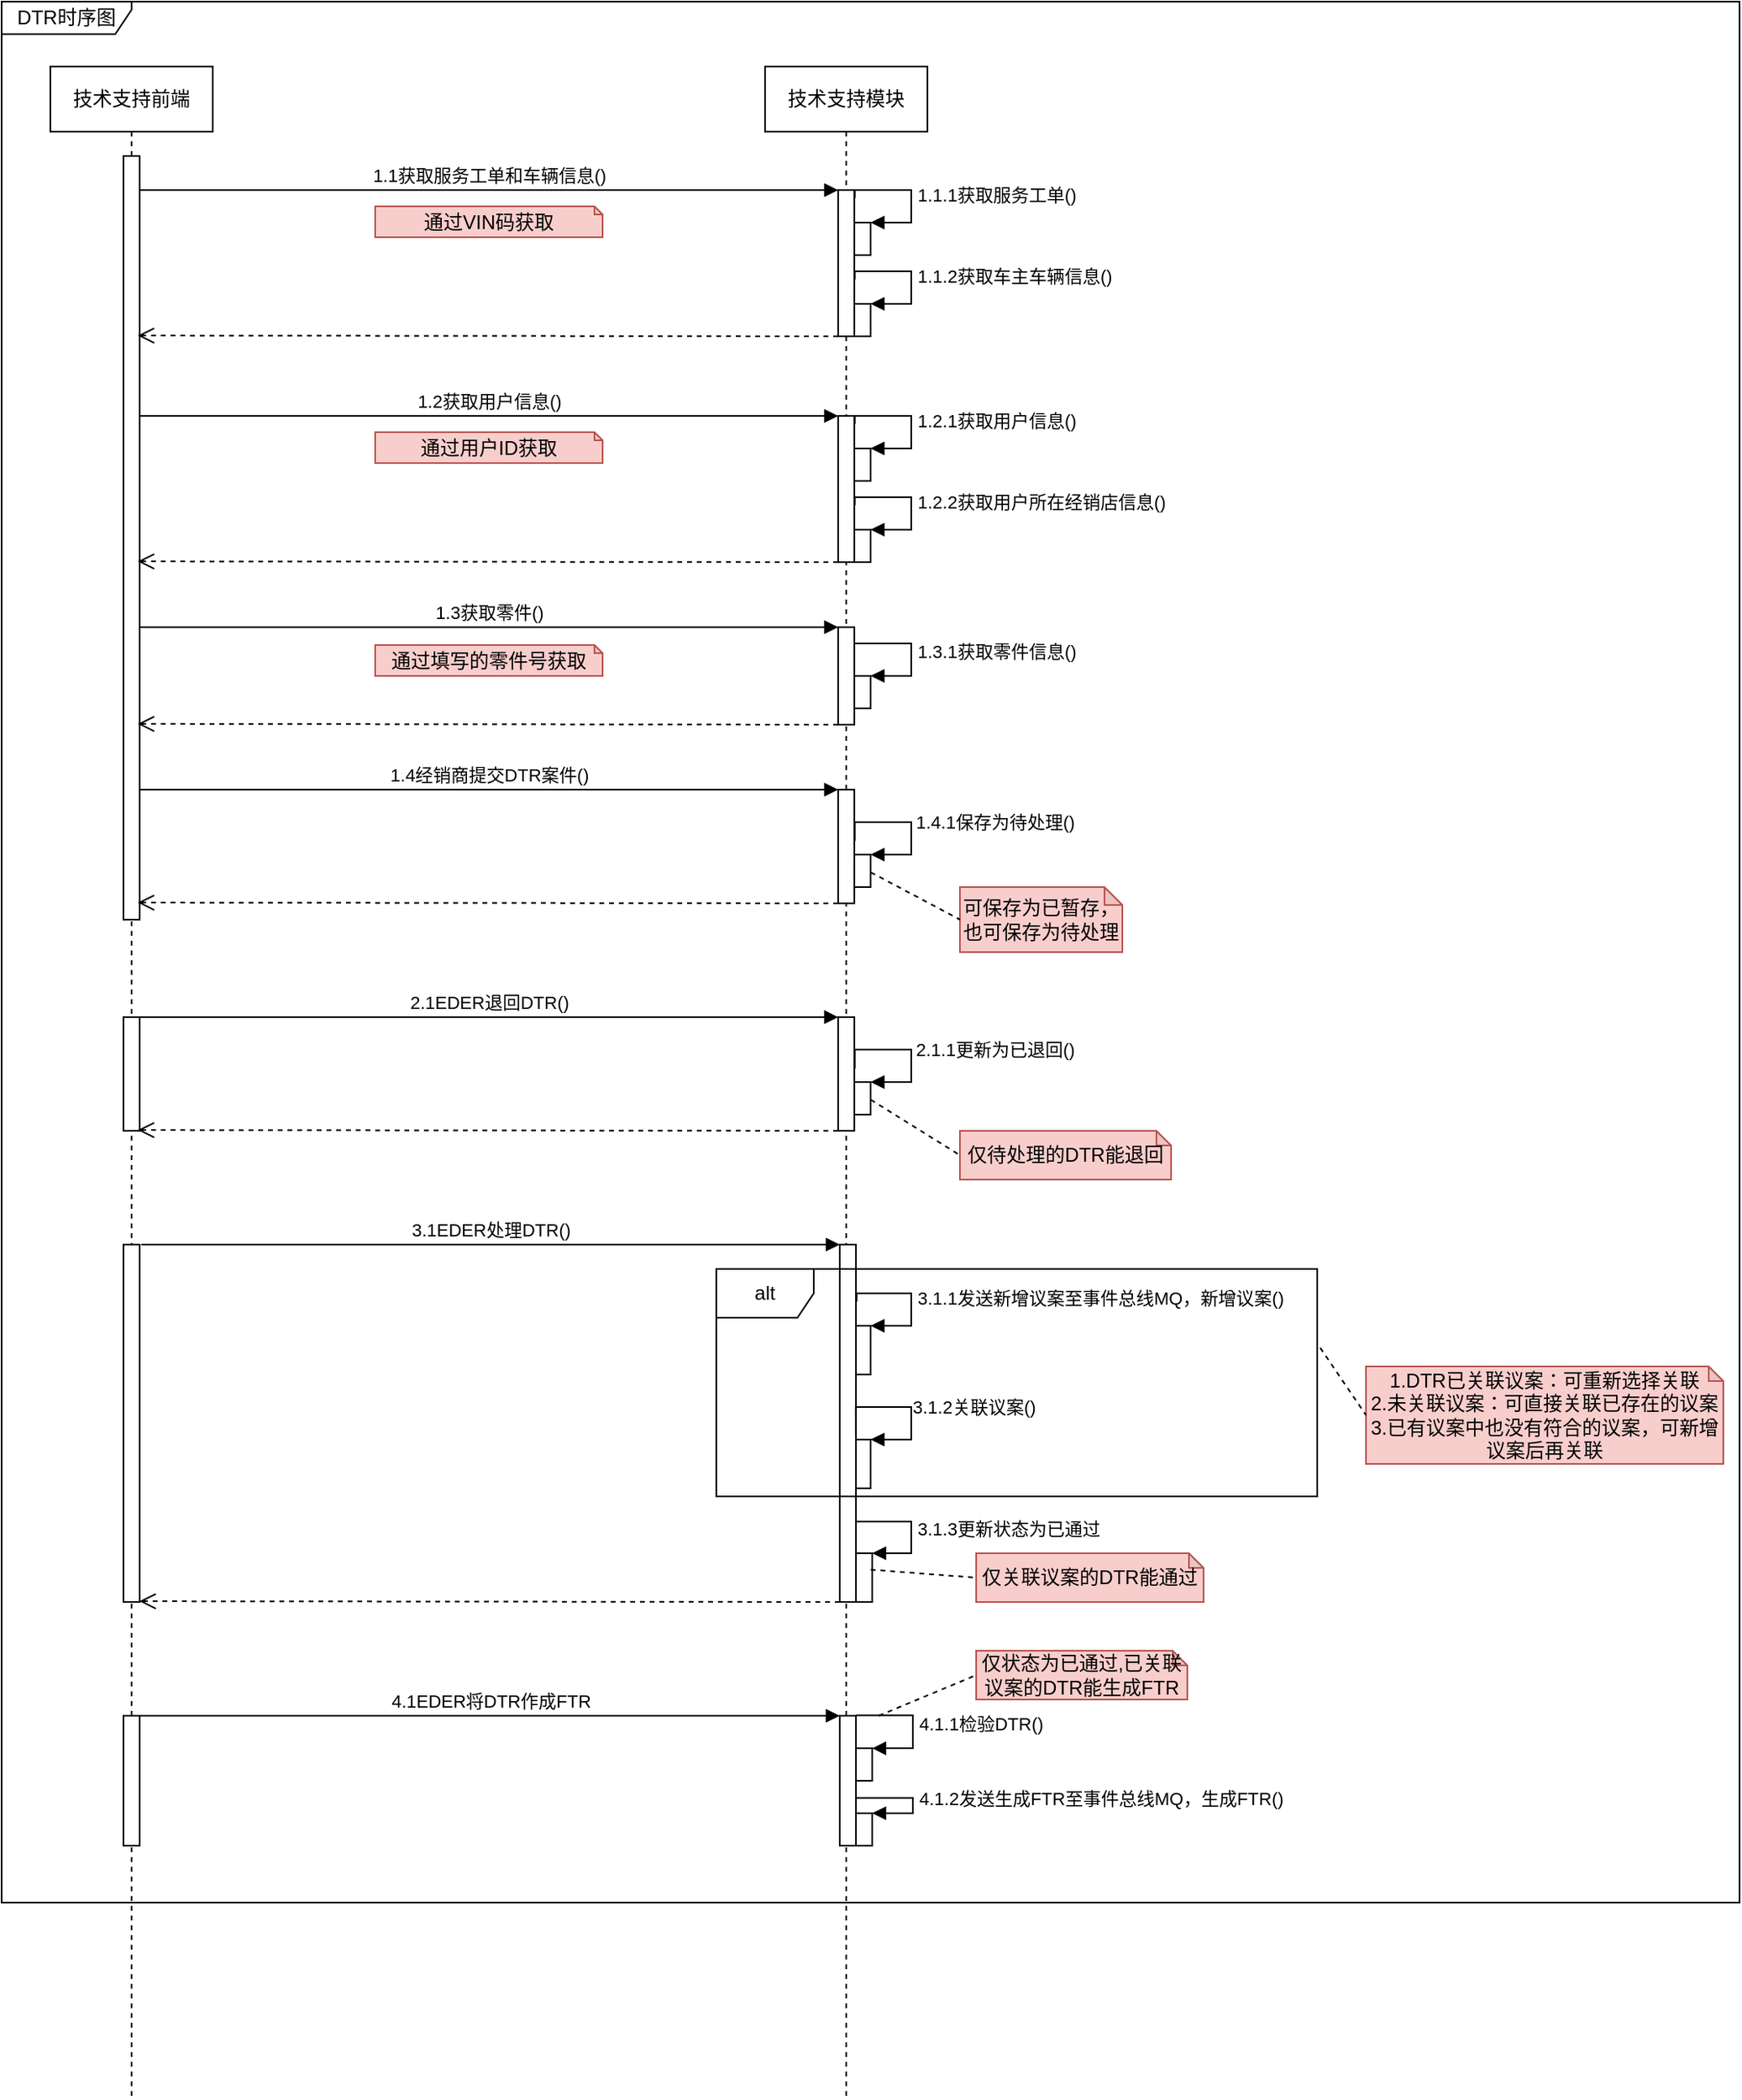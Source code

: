 <mxfile version="16.2.4" type="github" pages="5">
  <diagram id="cKsRXHx9oW5TLlW4O9Td" name="DTR时序图">
    <mxGraphModel dx="1483" dy="827" grid="1" gridSize="10" guides="1" tooltips="1" connect="1" arrows="1" fold="1" page="1" pageScale="1" pageWidth="827" pageHeight="1169" math="0" shadow="0">
      <root>
        <mxCell id="IoVDs216V9Fv6QdhzG9g-0" />
        <mxCell id="IoVDs216V9Fv6QdhzG9g-1" parent="IoVDs216V9Fv6QdhzG9g-0" />
        <mxCell id="D7KoAtK2fCVZ2LbQlsdI-1" value="技术支持模块" style="shape=umlLifeline;perimeter=lifelinePerimeter;whiteSpace=wrap;html=1;container=1;collapsible=0;recursiveResize=0;outlineConnect=0;" parent="IoVDs216V9Fv6QdhzG9g-1" vertex="1">
          <mxGeometry x="520" y="80" width="100" height="1250" as="geometry" />
        </mxCell>
        <mxCell id="D7KoAtK2fCVZ2LbQlsdI-4" value="" style="html=1;points=[];perimeter=orthogonalPerimeter;" parent="D7KoAtK2fCVZ2LbQlsdI-1" vertex="1">
          <mxGeometry x="45" y="215" width="10" height="90" as="geometry" />
        </mxCell>
        <mxCell id="D7KoAtK2fCVZ2LbQlsdI-7" value="" style="html=1;points=[];perimeter=orthogonalPerimeter;" parent="D7KoAtK2fCVZ2LbQlsdI-1" vertex="1">
          <mxGeometry x="55" y="235" width="10" height="20" as="geometry" />
        </mxCell>
        <mxCell id="D7KoAtK2fCVZ2LbQlsdI-8" value="1.2.1获取用户信息()" style="edgeStyle=orthogonalEdgeStyle;html=1;align=left;spacingLeft=2;endArrow=block;rounded=0;entryX=1;entryY=0;exitX=1.028;exitY=0.166;exitDx=0;exitDy=0;exitPerimeter=0;" parent="D7KoAtK2fCVZ2LbQlsdI-1" target="D7KoAtK2fCVZ2LbQlsdI-7" edge="1">
          <mxGeometry relative="1" as="geometry">
            <mxPoint x="55.28" y="219.94" as="sourcePoint" />
            <Array as="points">
              <mxPoint x="90" y="215" />
              <mxPoint x="90" y="235" />
            </Array>
          </mxGeometry>
        </mxCell>
        <mxCell id="9OYWFIVXcWKs4Kt3WgAo-0" value="" style="html=1;points=[];perimeter=orthogonalPerimeter;fillColor=#FFFFFF;" parent="D7KoAtK2fCVZ2LbQlsdI-1" vertex="1">
          <mxGeometry x="55" y="845" width="10" height="30" as="geometry" />
        </mxCell>
        <mxCell id="9OYWFIVXcWKs4Kt3WgAo-7" value="" style="html=1;points=[];perimeter=orthogonalPerimeter;fillColor=#FFFFFF;" parent="D7KoAtK2fCVZ2LbQlsdI-1" vertex="1">
          <mxGeometry x="55" y="775" width="10" height="30" as="geometry" />
        </mxCell>
        <mxCell id="9OYWFIVXcWKs4Kt3WgAo-15" value="" style="html=1;points=[];perimeter=orthogonalPerimeter;fillColor=#FFFFFF;" parent="D7KoAtK2fCVZ2LbQlsdI-1" vertex="1">
          <mxGeometry x="56" y="915" width="10" height="30" as="geometry" />
        </mxCell>
        <mxCell id="9p5YEqd-RMbACSkKxZzz-11" value="" style="html=1;points=[];perimeter=orthogonalPerimeter;fillColor=#FFFFFF;" parent="D7KoAtK2fCVZ2LbQlsdI-1" vertex="1">
          <mxGeometry x="46" y="1015" width="10" height="80" as="geometry" />
        </mxCell>
        <mxCell id="9p5YEqd-RMbACSkKxZzz-14" value="" style="html=1;points=[];perimeter=orthogonalPerimeter;fillColor=#FFFFFF;" parent="D7KoAtK2fCVZ2LbQlsdI-1" vertex="1">
          <mxGeometry x="56" y="1035.03" width="10" height="19.97" as="geometry" />
        </mxCell>
        <mxCell id="9p5YEqd-RMbACSkKxZzz-15" value="4.1.1检验DTR()" style="edgeStyle=orthogonalEdgeStyle;html=1;align=left;spacingLeft=2;endArrow=block;rounded=0;entryX=1;entryY=0;exitX=1;exitY=-0.003;exitDx=0;exitDy=0;exitPerimeter=0;" parent="D7KoAtK2fCVZ2LbQlsdI-1" source="9p5YEqd-RMbACSkKxZzz-11" target="9p5YEqd-RMbACSkKxZzz-14" edge="1">
          <mxGeometry relative="1" as="geometry">
            <mxPoint x="61" y="1015.03" as="sourcePoint" />
            <Array as="points">
              <mxPoint x="91" y="1015" />
              <mxPoint x="91" y="1035" />
            </Array>
          </mxGeometry>
        </mxCell>
        <mxCell id="D7KoAtK2fCVZ2LbQlsdI-2" value="技术支持前端" style="shape=umlLifeline;perimeter=lifelinePerimeter;whiteSpace=wrap;html=1;container=1;collapsible=0;recursiveResize=0;outlineConnect=0;" parent="IoVDs216V9Fv6QdhzG9g-1" vertex="1">
          <mxGeometry x="80" y="80" width="100" height="1250" as="geometry" />
        </mxCell>
        <mxCell id="D7KoAtK2fCVZ2LbQlsdI-3" value="" style="html=1;points=[];perimeter=orthogonalPerimeter;" parent="D7KoAtK2fCVZ2LbQlsdI-2" vertex="1">
          <mxGeometry x="45" y="55" width="10" height="470" as="geometry" />
        </mxCell>
        <mxCell id="9p5YEqd-RMbACSkKxZzz-8" value="" style="html=1;points=[];perimeter=orthogonalPerimeter;fillColor=#FFFFFF;" parent="D7KoAtK2fCVZ2LbQlsdI-2" vertex="1">
          <mxGeometry x="45" y="585" width="10" height="70" as="geometry" />
        </mxCell>
        <mxCell id="9p5YEqd-RMbACSkKxZzz-10" value="" style="html=1;points=[];perimeter=orthogonalPerimeter;fillColor=#FFFFFF;" parent="D7KoAtK2fCVZ2LbQlsdI-2" vertex="1">
          <mxGeometry x="45" y="1015" width="10" height="80" as="geometry" />
        </mxCell>
        <mxCell id="D7KoAtK2fCVZ2LbQlsdI-5" value="1.2获取用户信息()" style="html=1;verticalAlign=bottom;endArrow=block;entryX=0;entryY=0;rounded=0;" parent="IoVDs216V9Fv6QdhzG9g-1" target="D7KoAtK2fCVZ2LbQlsdI-4" edge="1">
          <mxGeometry relative="1" as="geometry">
            <mxPoint x="135.0" y="295.0" as="sourcePoint" />
          </mxGeometry>
        </mxCell>
        <mxCell id="D7KoAtK2fCVZ2LbQlsdI-6" value="" style="html=1;verticalAlign=bottom;endArrow=open;dashed=1;endSize=8;exitX=0;exitY=0.95;rounded=0;entryX=0.881;entryY=0.999;entryDx=0;entryDy=0;entryPerimeter=0;" parent="IoVDs216V9Fv6QdhzG9g-1" edge="1">
          <mxGeometry relative="1" as="geometry">
            <mxPoint x="133.81" y="384.53" as="targetPoint" />
            <mxPoint x="565" y="385" as="sourcePoint" />
          </mxGeometry>
        </mxCell>
        <mxCell id="gekBPJxxY0JSTuSGeTiJ-0" value="" style="html=1;points=[];perimeter=orthogonalPerimeter;" parent="IoVDs216V9Fv6QdhzG9g-1" vertex="1">
          <mxGeometry x="565" y="425" width="10" height="60" as="geometry" />
        </mxCell>
        <mxCell id="gekBPJxxY0JSTuSGeTiJ-1" value="" style="html=1;points=[];perimeter=orthogonalPerimeter;" parent="IoVDs216V9Fv6QdhzG9g-1" vertex="1">
          <mxGeometry x="575" y="455" width="10" height="20" as="geometry" />
        </mxCell>
        <mxCell id="gekBPJxxY0JSTuSGeTiJ-2" value="1.3.1获取零件信息()" style="edgeStyle=orthogonalEdgeStyle;html=1;align=left;spacingLeft=2;endArrow=block;rounded=0;entryX=1;entryY=0;exitX=1.028;exitY=0.166;exitDx=0;exitDy=0;exitPerimeter=0;" parent="IoVDs216V9Fv6QdhzG9g-1" source="gekBPJxxY0JSTuSGeTiJ-0" target="gekBPJxxY0JSTuSGeTiJ-1" edge="1">
          <mxGeometry relative="1" as="geometry">
            <mxPoint x="50" y="355" as="sourcePoint" />
            <Array as="points">
              <mxPoint x="610" y="435" />
              <mxPoint x="610" y="455" />
            </Array>
          </mxGeometry>
        </mxCell>
        <mxCell id="gekBPJxxY0JSTuSGeTiJ-3" value="1.3获取零件()" style="html=1;verticalAlign=bottom;endArrow=block;entryX=0;entryY=0;rounded=0;" parent="IoVDs216V9Fv6QdhzG9g-1" target="gekBPJxxY0JSTuSGeTiJ-0" edge="1">
          <mxGeometry relative="1" as="geometry">
            <mxPoint x="135" y="425" as="sourcePoint" />
          </mxGeometry>
        </mxCell>
        <mxCell id="gekBPJxxY0JSTuSGeTiJ-4" value="" style="html=1;verticalAlign=bottom;endArrow=open;dashed=1;endSize=8;exitX=0;exitY=0.95;rounded=0;entryX=0.881;entryY=0.999;entryDx=0;entryDy=0;entryPerimeter=0;" parent="IoVDs216V9Fv6QdhzG9g-1" edge="1">
          <mxGeometry relative="1" as="geometry">
            <mxPoint x="133.81" y="484.53" as="targetPoint" />
            <mxPoint x="565" y="485" as="sourcePoint" />
          </mxGeometry>
        </mxCell>
        <mxCell id="gekBPJxxY0JSTuSGeTiJ-5" value="" style="html=1;points=[];perimeter=orthogonalPerimeter;" parent="IoVDs216V9Fv6QdhzG9g-1" vertex="1">
          <mxGeometry x="575" y="365" width="10" height="20" as="geometry" />
        </mxCell>
        <mxCell id="gekBPJxxY0JSTuSGeTiJ-6" value="1.2.2获取用户所在经销店信息()" style="edgeStyle=orthogonalEdgeStyle;html=1;align=left;spacingLeft=2;endArrow=block;rounded=0;entryX=1;entryY=0;exitX=1.028;exitY=0.166;exitDx=0;exitDy=0;exitPerimeter=0;" parent="IoVDs216V9Fv6QdhzG9g-1" target="gekBPJxxY0JSTuSGeTiJ-5" edge="1">
          <mxGeometry relative="1" as="geometry">
            <mxPoint x="575.28" y="349.94" as="sourcePoint" />
            <Array as="points">
              <mxPoint x="610" y="345" />
              <mxPoint x="610" y="365" />
            </Array>
          </mxGeometry>
        </mxCell>
        <mxCell id="RPBsQV_w16bTpnQNkWs2-0" value="" style="html=1;points=[];perimeter=orthogonalPerimeter;" parent="IoVDs216V9Fv6QdhzG9g-1" vertex="1">
          <mxGeometry x="565" y="525" width="10" height="70" as="geometry" />
        </mxCell>
        <mxCell id="RPBsQV_w16bTpnQNkWs2-1" value="" style="html=1;points=[];perimeter=orthogonalPerimeter;" parent="IoVDs216V9Fv6QdhzG9g-1" vertex="1">
          <mxGeometry x="575" y="565" width="10" height="20" as="geometry" />
        </mxCell>
        <mxCell id="RPBsQV_w16bTpnQNkWs2-2" value="1.4.1保存为待处理()" style="edgeStyle=orthogonalEdgeStyle;html=1;align=left;spacingLeft=2;endArrow=block;rounded=0;entryX=1;entryY=0;exitX=1.028;exitY=0.166;exitDx=0;exitDy=0;exitPerimeter=0;" parent="IoVDs216V9Fv6QdhzG9g-1" target="RPBsQV_w16bTpnQNkWs2-1" edge="1">
          <mxGeometry relative="1" as="geometry">
            <mxPoint x="575.28" y="556.58" as="sourcePoint" />
            <Array as="points">
              <mxPoint x="610" y="545" />
              <mxPoint x="610" y="565" />
            </Array>
          </mxGeometry>
        </mxCell>
        <mxCell id="RPBsQV_w16bTpnQNkWs2-3" value="1.4经销商提交DTR案件()" style="html=1;verticalAlign=bottom;endArrow=block;entryX=0;entryY=0;rounded=0;" parent="IoVDs216V9Fv6QdhzG9g-1" target="RPBsQV_w16bTpnQNkWs2-0" edge="1">
          <mxGeometry relative="1" as="geometry">
            <mxPoint x="135.0" y="525" as="sourcePoint" />
          </mxGeometry>
        </mxCell>
        <mxCell id="RPBsQV_w16bTpnQNkWs2-4" value="" style="html=1;verticalAlign=bottom;endArrow=open;dashed=1;endSize=8;exitX=0;exitY=0.95;rounded=0;entryX=0.881;entryY=0.999;entryDx=0;entryDy=0;entryPerimeter=0;" parent="IoVDs216V9Fv6QdhzG9g-1" edge="1">
          <mxGeometry relative="1" as="geometry">
            <mxPoint x="133.81" y="594.53" as="targetPoint" />
            <mxPoint x="565" y="595" as="sourcePoint" />
          </mxGeometry>
        </mxCell>
        <mxCell id="RPBsQV_w16bTpnQNkWs2-10" value="" style="html=1;points=[];perimeter=orthogonalPerimeter;" parent="IoVDs216V9Fv6QdhzG9g-1" vertex="1">
          <mxGeometry x="565" y="156" width="10" height="90" as="geometry" />
        </mxCell>
        <mxCell id="RPBsQV_w16bTpnQNkWs2-11" value="" style="html=1;points=[];perimeter=orthogonalPerimeter;" parent="IoVDs216V9Fv6QdhzG9g-1" vertex="1">
          <mxGeometry x="575" y="176" width="10" height="20" as="geometry" />
        </mxCell>
        <mxCell id="RPBsQV_w16bTpnQNkWs2-12" value="1.1.1获取服务工单()" style="edgeStyle=orthogonalEdgeStyle;html=1;align=left;spacingLeft=2;endArrow=block;rounded=0;entryX=1;entryY=0;exitX=1.028;exitY=0.166;exitDx=0;exitDy=0;exitPerimeter=0;" parent="IoVDs216V9Fv6QdhzG9g-1" target="RPBsQV_w16bTpnQNkWs2-11" edge="1">
          <mxGeometry relative="1" as="geometry">
            <mxPoint x="575.28" y="160.94" as="sourcePoint" />
            <Array as="points">
              <mxPoint x="610" y="156" />
              <mxPoint x="610" y="176" />
            </Array>
          </mxGeometry>
        </mxCell>
        <mxCell id="RPBsQV_w16bTpnQNkWs2-13" value="1.1获取服务工单和车辆信息()" style="html=1;verticalAlign=bottom;endArrow=block;entryX=0;entryY=0;rounded=0;" parent="IoVDs216V9Fv6QdhzG9g-1" target="RPBsQV_w16bTpnQNkWs2-10" edge="1">
          <mxGeometry relative="1" as="geometry">
            <mxPoint x="135.0" y="156.0" as="sourcePoint" />
          </mxGeometry>
        </mxCell>
        <mxCell id="RPBsQV_w16bTpnQNkWs2-14" value="" style="html=1;verticalAlign=bottom;endArrow=open;dashed=1;endSize=8;exitX=0;exitY=0.95;rounded=0;entryX=0.881;entryY=0.999;entryDx=0;entryDy=0;entryPerimeter=0;" parent="IoVDs216V9Fv6QdhzG9g-1" edge="1">
          <mxGeometry relative="1" as="geometry">
            <mxPoint x="133.81" y="245.53" as="targetPoint" />
            <mxPoint x="565" y="246" as="sourcePoint" />
          </mxGeometry>
        </mxCell>
        <mxCell id="RPBsQV_w16bTpnQNkWs2-15" value="" style="html=1;points=[];perimeter=orthogonalPerimeter;" parent="IoVDs216V9Fv6QdhzG9g-1" vertex="1">
          <mxGeometry x="575" y="226" width="10" height="20" as="geometry" />
        </mxCell>
        <mxCell id="RPBsQV_w16bTpnQNkWs2-16" value="1.1.2获取车主车辆信息()" style="edgeStyle=orthogonalEdgeStyle;html=1;align=left;spacingLeft=2;endArrow=block;rounded=0;entryX=1;entryY=0;exitX=1.028;exitY=0.166;exitDx=0;exitDy=0;exitPerimeter=0;" parent="IoVDs216V9Fv6QdhzG9g-1" target="RPBsQV_w16bTpnQNkWs2-15" edge="1">
          <mxGeometry relative="1" as="geometry">
            <mxPoint x="575.28" y="210.94" as="sourcePoint" />
            <Array as="points">
              <mxPoint x="610" y="206" />
              <mxPoint x="610" y="226" />
            </Array>
          </mxGeometry>
        </mxCell>
        <mxCell id="zlaXa4DuHD3fWVorX1YU-0" value="通过VIN码获取" style="shape=note;whiteSpace=wrap;html=1;backgroundOutline=1;darkOpacity=0.05;size=5;fillColor=#f8cecc;strokeColor=#b85450;" parent="IoVDs216V9Fv6QdhzG9g-1" vertex="1">
          <mxGeometry x="280" y="166" width="140" height="19" as="geometry" />
        </mxCell>
        <mxCell id="zlaXa4DuHD3fWVorX1YU-1" value="通过用户ID获取" style="shape=note;whiteSpace=wrap;html=1;backgroundOutline=1;darkOpacity=0.05;size=5;fillColor=#f8cecc;strokeColor=#b85450;" parent="IoVDs216V9Fv6QdhzG9g-1" vertex="1">
          <mxGeometry x="280" y="305" width="140" height="19" as="geometry" />
        </mxCell>
        <mxCell id="zlaXa4DuHD3fWVorX1YU-2" value="通过填写的零件号获取" style="shape=note;whiteSpace=wrap;html=1;backgroundOutline=1;darkOpacity=0.05;size=5;fillColor=#f8cecc;strokeColor=#b85450;" parent="IoVDs216V9Fv6QdhzG9g-1" vertex="1">
          <mxGeometry x="280" y="436" width="140" height="19" as="geometry" />
        </mxCell>
        <mxCell id="ZJj1nQsu_qz28lxrPHCl-0" value="可保存为已暂存，也可保存为待处理" style="shape=note;whiteSpace=wrap;html=1;backgroundOutline=1;darkOpacity=0.05;fillColor=#f8cecc;strokeColor=#b85450;size=11;" parent="IoVDs216V9Fv6QdhzG9g-1" vertex="1">
          <mxGeometry x="640" y="585" width="100" height="40" as="geometry" />
        </mxCell>
        <mxCell id="cirDGncQVs1JiH4k2Etf-0" value="" style="endArrow=none;dashed=1;html=1;rounded=0;entryX=0;entryY=0.5;entryDx=0;entryDy=0;entryPerimeter=0;exitX=1.012;exitY=0.544;exitDx=0;exitDy=0;exitPerimeter=0;" parent="IoVDs216V9Fv6QdhzG9g-1" source="RPBsQV_w16bTpnQNkWs2-1" target="ZJj1nQsu_qz28lxrPHCl-0" edge="1">
          <mxGeometry width="50" height="50" relative="1" as="geometry">
            <mxPoint x="330" y="605" as="sourcePoint" />
            <mxPoint x="380" y="555" as="targetPoint" />
          </mxGeometry>
        </mxCell>
        <mxCell id="cirDGncQVs1JiH4k2Etf-1" value="" style="html=1;points=[];perimeter=orthogonalPerimeter;fillColor=#FFFFFF;" parent="IoVDs216V9Fv6QdhzG9g-1" vertex="1">
          <mxGeometry x="125" y="805" width="10" height="220" as="geometry" />
        </mxCell>
        <mxCell id="cirDGncQVs1JiH4k2Etf-2" value="" style="html=1;points=[];perimeter=orthogonalPerimeter;" parent="IoVDs216V9Fv6QdhzG9g-1" vertex="1">
          <mxGeometry x="566" y="805" width="10" height="220" as="geometry" />
        </mxCell>
        <mxCell id="cirDGncQVs1JiH4k2Etf-5" value="3.1EDER处理DTR()" style="html=1;verticalAlign=bottom;endArrow=block;entryX=0;entryY=0;rounded=0;" parent="IoVDs216V9Fv6QdhzG9g-1" target="cirDGncQVs1JiH4k2Etf-2" edge="1">
          <mxGeometry relative="1" as="geometry">
            <mxPoint x="136" y="805" as="sourcePoint" />
          </mxGeometry>
        </mxCell>
        <mxCell id="cirDGncQVs1JiH4k2Etf-6" value="" style="html=1;verticalAlign=bottom;endArrow=open;dashed=1;endSize=8;exitX=0;exitY=0.95;rounded=0;entryX=0.881;entryY=0.999;entryDx=0;entryDy=0;entryPerimeter=0;" parent="IoVDs216V9Fv6QdhzG9g-1" edge="1">
          <mxGeometry relative="1" as="geometry">
            <mxPoint x="134.81" y="1024.53" as="targetPoint" />
            <mxPoint x="566" y="1025" as="sourcePoint" />
          </mxGeometry>
        </mxCell>
        <mxCell id="9OYWFIVXcWKs4Kt3WgAo-1" value="3.1.2关联议案()" style="edgeStyle=orthogonalEdgeStyle;html=1;align=left;spacingLeft=2;endArrow=block;rounded=0;entryX=1;entryY=0;exitX=0.993;exitY=0.168;exitDx=0;exitDy=0;exitPerimeter=0;" parent="IoVDs216V9Fv6QdhzG9g-1" target="9OYWFIVXcWKs4Kt3WgAo-0" edge="1">
          <mxGeometry relative="1" as="geometry">
            <mxPoint x="575.93" y="921.96" as="sourcePoint" />
            <Array as="points">
              <mxPoint x="610" y="905" />
              <mxPoint x="610" y="925" />
            </Array>
          </mxGeometry>
        </mxCell>
        <mxCell id="9OYWFIVXcWKs4Kt3WgAo-8" value="3.1.1发送新增议案至事件总线MQ，新增议案()" style="edgeStyle=orthogonalEdgeStyle;html=1;align=left;spacingLeft=2;endArrow=block;rounded=0;entryX=1;entryY=0;exitX=1.035;exitY=0.478;exitDx=0;exitDy=0;exitPerimeter=0;" parent="IoVDs216V9Fv6QdhzG9g-1" edge="1">
          <mxGeometry relative="1" as="geometry">
            <mxPoint x="576.35" y="840.16" as="sourcePoint" />
            <Array as="points">
              <mxPoint x="610" y="835" />
              <mxPoint x="610" y="855" />
            </Array>
            <mxPoint x="585" y="855" as="targetPoint" />
          </mxGeometry>
        </mxCell>
        <mxCell id="9OYWFIVXcWKs4Kt3WgAo-16" value="3.1.3更新状态为已通过" style="edgeStyle=orthogonalEdgeStyle;html=1;align=left;spacingLeft=2;endArrow=block;rounded=0;entryX=1;entryY=0;exitX=0.96;exitY=0.775;exitDx=0;exitDy=0;exitPerimeter=0;" parent="IoVDs216V9Fv6QdhzG9g-1" target="9OYWFIVXcWKs4Kt3WgAo-15" edge="1">
          <mxGeometry relative="1" as="geometry">
            <mxPoint x="575.6" y="975.5" as="sourcePoint" />
            <Array as="points">
              <mxPoint x="610" y="976" />
              <mxPoint x="610" y="995" />
            </Array>
          </mxGeometry>
        </mxCell>
        <mxCell id="9p5YEqd-RMbACSkKxZzz-1" value="" style="html=1;points=[];perimeter=orthogonalPerimeter;" parent="IoVDs216V9Fv6QdhzG9g-1" vertex="1">
          <mxGeometry x="565" y="665" width="10" height="70" as="geometry" />
        </mxCell>
        <mxCell id="9p5YEqd-RMbACSkKxZzz-2" value="" style="html=1;points=[];perimeter=orthogonalPerimeter;" parent="IoVDs216V9Fv6QdhzG9g-1" vertex="1">
          <mxGeometry x="575" y="705" width="10" height="20" as="geometry" />
        </mxCell>
        <mxCell id="9p5YEqd-RMbACSkKxZzz-3" value="2.1.1更新为已退回()" style="edgeStyle=orthogonalEdgeStyle;html=1;align=left;spacingLeft=2;endArrow=block;rounded=0;entryX=1;entryY=0;exitX=1.028;exitY=0.166;exitDx=0;exitDy=0;exitPerimeter=0;" parent="IoVDs216V9Fv6QdhzG9g-1" target="9p5YEqd-RMbACSkKxZzz-2" edge="1">
          <mxGeometry relative="1" as="geometry">
            <mxPoint x="575.28" y="696.58" as="sourcePoint" />
            <Array as="points">
              <mxPoint x="610" y="685" />
              <mxPoint x="610" y="705" />
            </Array>
          </mxGeometry>
        </mxCell>
        <mxCell id="9p5YEqd-RMbACSkKxZzz-4" value="2.1EDER退回DTR()" style="html=1;verticalAlign=bottom;endArrow=block;entryX=0;entryY=0;rounded=0;" parent="IoVDs216V9Fv6QdhzG9g-1" target="9p5YEqd-RMbACSkKxZzz-1" edge="1">
          <mxGeometry relative="1" as="geometry">
            <mxPoint x="135" y="665" as="sourcePoint" />
          </mxGeometry>
        </mxCell>
        <mxCell id="9p5YEqd-RMbACSkKxZzz-5" value="" style="html=1;verticalAlign=bottom;endArrow=open;dashed=1;endSize=8;exitX=0;exitY=0.95;rounded=0;entryX=0.881;entryY=0.999;entryDx=0;entryDy=0;entryPerimeter=0;" parent="IoVDs216V9Fv6QdhzG9g-1" edge="1">
          <mxGeometry relative="1" as="geometry">
            <mxPoint x="133.81" y="734.53" as="targetPoint" />
            <mxPoint x="565" y="735" as="sourcePoint" />
          </mxGeometry>
        </mxCell>
        <mxCell id="9p5YEqd-RMbACSkKxZzz-6" value="仅待处理的DTR能退回" style="shape=note;whiteSpace=wrap;html=1;backgroundOutline=1;darkOpacity=0.05;fillColor=#f8cecc;strokeColor=#b85450;size=9;" parent="IoVDs216V9Fv6QdhzG9g-1" vertex="1">
          <mxGeometry x="640" y="735" width="130" height="30" as="geometry" />
        </mxCell>
        <mxCell id="9p5YEqd-RMbACSkKxZzz-7" value="" style="endArrow=none;dashed=1;html=1;rounded=0;entryX=0;entryY=0.5;entryDx=0;entryDy=0;entryPerimeter=0;exitX=1.012;exitY=0.544;exitDx=0;exitDy=0;exitPerimeter=0;" parent="IoVDs216V9Fv6QdhzG9g-1" source="9p5YEqd-RMbACSkKxZzz-2" target="9p5YEqd-RMbACSkKxZzz-6" edge="1">
          <mxGeometry width="50" height="50" relative="1" as="geometry">
            <mxPoint x="330" y="745" as="sourcePoint" />
            <mxPoint x="380" y="695" as="targetPoint" />
          </mxGeometry>
        </mxCell>
        <mxCell id="9p5YEqd-RMbACSkKxZzz-12" value="4.1EDER将DTR作成FTR" style="html=1;verticalAlign=bottom;endArrow=block;entryX=0;entryY=0;rounded=0;" parent="IoVDs216V9Fv6QdhzG9g-1" target="9p5YEqd-RMbACSkKxZzz-11" edge="1">
          <mxGeometry relative="1" as="geometry">
            <mxPoint x="135" y="1095" as="sourcePoint" />
          </mxGeometry>
        </mxCell>
        <mxCell id="9p5YEqd-RMbACSkKxZzz-16" value="" style="html=1;points=[];perimeter=orthogonalPerimeter;fillColor=#FFFFFF;" parent="IoVDs216V9Fv6QdhzG9g-1" vertex="1">
          <mxGeometry x="576" y="1155" width="10" height="20" as="geometry" />
        </mxCell>
        <mxCell id="9p5YEqd-RMbACSkKxZzz-17" value="4.1.2发送生成FTR至事件总线MQ，生成FTR()" style="edgeStyle=orthogonalEdgeStyle;html=1;align=left;spacingLeft=2;endArrow=block;rounded=0;entryX=1;entryY=0;exitX=1.022;exitY=0.633;exitDx=0;exitDy=0;exitPerimeter=0;" parent="IoVDs216V9Fv6QdhzG9g-1" source="9p5YEqd-RMbACSkKxZzz-11" target="9p5YEqd-RMbACSkKxZzz-16" edge="1">
          <mxGeometry relative="1" as="geometry">
            <mxPoint x="581" y="1145" as="sourcePoint" />
            <Array as="points">
              <mxPoint x="611" y="1146" />
              <mxPoint x="611" y="1155" />
            </Array>
          </mxGeometry>
        </mxCell>
        <mxCell id="9p5YEqd-RMbACSkKxZzz-18" value="仅状态为已通过,已关联议案的DTR能生成FTR" style="shape=note;whiteSpace=wrap;html=1;backgroundOutline=1;darkOpacity=0.05;fillColor=#f8cecc;strokeColor=#b85450;size=9;" parent="IoVDs216V9Fv6QdhzG9g-1" vertex="1">
          <mxGeometry x="650" y="1055" width="130" height="30" as="geometry" />
        </mxCell>
        <mxCell id="9p5YEqd-RMbACSkKxZzz-19" value="" style="endArrow=none;dashed=1;html=1;rounded=0;entryX=0;entryY=0.5;entryDx=0;entryDy=0;entryPerimeter=0;" parent="IoVDs216V9Fv6QdhzG9g-1" edge="1">
          <mxGeometry width="50" height="50" relative="1" as="geometry">
            <mxPoint x="590" y="1095" as="sourcePoint" />
            <mxPoint x="650" y="1070" as="targetPoint" />
          </mxGeometry>
        </mxCell>
        <mxCell id="9p5YEqd-RMbACSkKxZzz-20" value="DTR时序图" style="shape=umlFrame;whiteSpace=wrap;html=1;fillColor=#FFFFFF;width=80;height=20;" parent="IoVDs216V9Fv6QdhzG9g-1" vertex="1">
          <mxGeometry x="50" y="40" width="1070" height="1170" as="geometry" />
        </mxCell>
        <mxCell id="xhVN4SAc53TRXgxCug_b-2" value="alt" style="shape=umlFrame;whiteSpace=wrap;html=1;fillColor=#FFFFFF;" parent="IoVDs216V9Fv6QdhzG9g-1" vertex="1">
          <mxGeometry x="490" y="820" width="370" height="140" as="geometry" />
        </mxCell>
        <mxCell id="xhVN4SAc53TRXgxCug_b-3" value="1.DTR已关联议案：可重新选择关联&lt;br&gt;2.未关联议案：可直接关联已存在的议案&lt;br&gt;3.已有议案中也没有符合的议案，可新增议案后再关联" style="shape=note;whiteSpace=wrap;html=1;backgroundOutline=1;darkOpacity=0.05;fillColor=#f8cecc;strokeColor=#b85450;size=9;" parent="IoVDs216V9Fv6QdhzG9g-1" vertex="1">
          <mxGeometry x="890" y="880" width="220" height="60" as="geometry" />
        </mxCell>
        <mxCell id="xhVN4SAc53TRXgxCug_b-4" value="" style="endArrow=none;dashed=1;html=1;rounded=0;entryX=0;entryY=0.5;entryDx=0;entryDy=0;entryPerimeter=0;exitX=1.005;exitY=0.347;exitDx=0;exitDy=0;exitPerimeter=0;" parent="IoVDs216V9Fv6QdhzG9g-1" source="xhVN4SAc53TRXgxCug_b-2" target="xhVN4SAc53TRXgxCug_b-3" edge="1">
          <mxGeometry width="50" height="50" relative="1" as="geometry">
            <mxPoint x="610" y="890" as="sourcePoint" />
            <mxPoint x="660" y="840" as="targetPoint" />
          </mxGeometry>
        </mxCell>
        <mxCell id="xhVN4SAc53TRXgxCug_b-5" value="仅关联议案的DTR能通过" style="shape=note;whiteSpace=wrap;html=1;backgroundOutline=1;darkOpacity=0.05;fillColor=#f8cecc;strokeColor=#b85450;size=9;" parent="IoVDs216V9Fv6QdhzG9g-1" vertex="1">
          <mxGeometry x="650" y="995" width="140" height="30" as="geometry" />
        </mxCell>
        <mxCell id="xhVN4SAc53TRXgxCug_b-6" value="" style="endArrow=none;dashed=1;html=1;rounded=0;entryX=0;entryY=0.5;entryDx=0;entryDy=0;entryPerimeter=0;exitX=0.912;exitY=0.337;exitDx=0;exitDy=0;exitPerimeter=0;" parent="IoVDs216V9Fv6QdhzG9g-1" source="9OYWFIVXcWKs4Kt3WgAo-15" target="xhVN4SAc53TRXgxCug_b-5" edge="1">
          <mxGeometry width="50" height="50" relative="1" as="geometry">
            <mxPoint x="871.85" y="878.58" as="sourcePoint" />
            <mxPoint x="900" y="920" as="targetPoint" />
          </mxGeometry>
        </mxCell>
      </root>
    </mxGraphModel>
  </diagram>
  <diagram id="V0s0wlpr_3-9tdm5yaTr" name="DTR聚合根">
    <mxGraphModel dx="1038" dy="923" grid="1" gridSize="10" guides="1" tooltips="1" connect="1" arrows="1" fold="1" page="0" pageScale="1" pageWidth="827" pageHeight="1169" background="none" math="0" shadow="0">
      <root>
        <mxCell id="WmhHNf8XsClNrqrAS_oT-0" />
        <mxCell id="WmhHNf8XsClNrqrAS_oT-1" parent="WmhHNf8XsClNrqrAS_oT-0" />
        <mxCell id="WmhHNf8XsClNrqrAS_oT-82" value="担当配置" style="shape=table;startSize=30;container=1;collapsible=1;childLayout=tableLayout;fixedRows=1;rowLines=0;fontStyle=1;align=center;resizeLast=1;rounded=0;fillColor=#CFC86B;strokeColor=default;swimlaneLine=1;shadow=0;labelBorderColor=none;labelBackgroundColor=none;" parent="WmhHNf8XsClNrqrAS_oT-1" vertex="1">
          <mxGeometry x="560" y="300" width="180" height="150" as="geometry" />
        </mxCell>
        <mxCell id="WmhHNf8XsClNrqrAS_oT-83" value="" style="shape=partialRectangle;collapsible=0;dropTarget=0;pointerEvents=0;fillColor=#CFC86B;top=0;left=0;bottom=0;right=0;points=[[0,0.5],[1,0.5]];portConstraint=eastwest;rounded=1;strokeColor=default;swimlaneLine=1;shadow=0;labelBorderColor=none;labelBackgroundColor=none;" parent="WmhHNf8XsClNrqrAS_oT-82" vertex="1">
          <mxGeometry y="30" width="180" height="30" as="geometry" />
        </mxCell>
        <mxCell id="WmhHNf8XsClNrqrAS_oT-84" value="PK" style="shape=partialRectangle;connectable=0;fillColor=#CFC86B;top=0;left=0;bottom=0;right=0;editable=1;overflow=hidden;rounded=1;fontStyle=1;strokeColor=default;swimlaneLine=1;shadow=0;labelBorderColor=none;labelBackgroundColor=none;" parent="WmhHNf8XsClNrqrAS_oT-83" vertex="1">
          <mxGeometry width="30" height="30" as="geometry">
            <mxRectangle width="30" height="30" as="alternateBounds" />
          </mxGeometry>
        </mxCell>
        <mxCell id="WmhHNf8XsClNrqrAS_oT-85" value="ID" style="shape=partialRectangle;connectable=0;fillColor=#CFC86B;top=0;left=0;bottom=0;right=0;align=left;spacingLeft=6;overflow=hidden;rounded=1;fontStyle=1;strokeColor=default;swimlaneLine=1;shadow=0;labelBorderColor=none;labelBackgroundColor=none;" parent="WmhHNf8XsClNrqrAS_oT-83" vertex="1">
          <mxGeometry x="30" width="150" height="30" as="geometry">
            <mxRectangle width="150" height="30" as="alternateBounds" />
          </mxGeometry>
        </mxCell>
        <mxCell id="WmhHNf8XsClNrqrAS_oT-86" value="" style="shape=partialRectangle;collapsible=0;dropTarget=0;pointerEvents=0;fillColor=#CFC86B;top=0;left=0;bottom=0;right=0;points=[[0,0.5],[1,0.5]];portConstraint=eastwest;rounded=1;strokeColor=default;swimlaneLine=1;shadow=0;labelBorderColor=none;labelBackgroundColor=none;" parent="WmhHNf8XsClNrqrAS_oT-82" vertex="1">
          <mxGeometry y="60" width="180" height="30" as="geometry" />
        </mxCell>
        <mxCell id="WmhHNf8XsClNrqrAS_oT-87" value="" style="shape=partialRectangle;connectable=0;fillColor=#CFC86B;top=0;left=0;bottom=0;right=0;editable=1;overflow=hidden;rounded=1;strokeColor=default;swimlaneLine=1;shadow=0;labelBorderColor=none;labelBackgroundColor=none;" parent="WmhHNf8XsClNrqrAS_oT-86" vertex="1">
          <mxGeometry width="30" height="30" as="geometry">
            <mxRectangle width="30" height="30" as="alternateBounds" />
          </mxGeometry>
        </mxCell>
        <mxCell id="WmhHNf8XsClNrqrAS_oT-88" value="所属部门" style="shape=partialRectangle;connectable=0;fillColor=#CFC86B;top=0;left=0;bottom=0;right=0;align=left;spacingLeft=6;overflow=hidden;rounded=1;strokeColor=default;swimlaneLine=1;shadow=0;labelBorderColor=none;labelBackgroundColor=none;" parent="WmhHNf8XsClNrqrAS_oT-86" vertex="1">
          <mxGeometry x="30" width="150" height="30" as="geometry">
            <mxRectangle width="150" height="30" as="alternateBounds" />
          </mxGeometry>
        </mxCell>
        <mxCell id="WmhHNf8XsClNrqrAS_oT-89" style="shape=partialRectangle;collapsible=0;dropTarget=0;pointerEvents=0;fillColor=#CFC86B;top=0;left=0;bottom=0;right=0;points=[[0,0.5],[1,0.5]];portConstraint=eastwest;rounded=1;strokeColor=default;swimlaneLine=1;shadow=0;labelBorderColor=none;labelBackgroundColor=none;" parent="WmhHNf8XsClNrqrAS_oT-82" vertex="1">
          <mxGeometry y="90" width="180" height="30" as="geometry" />
        </mxCell>
        <mxCell id="WmhHNf8XsClNrqrAS_oT-90" style="shape=partialRectangle;connectable=0;fillColor=#CFC86B;top=0;left=0;bottom=0;right=0;editable=1;overflow=hidden;rounded=1;strokeColor=default;swimlaneLine=1;shadow=0;labelBorderColor=none;labelBackgroundColor=none;" parent="WmhHNf8XsClNrqrAS_oT-89" vertex="1">
          <mxGeometry width="30" height="30" as="geometry">
            <mxRectangle width="30" height="30" as="alternateBounds" />
          </mxGeometry>
        </mxCell>
        <mxCell id="WmhHNf8XsClNrqrAS_oT-91" value="联系电话" style="shape=partialRectangle;connectable=0;fillColor=#CFC86B;top=0;left=0;bottom=0;right=0;align=left;spacingLeft=6;overflow=hidden;rounded=1;strokeColor=default;swimlaneLine=1;shadow=0;labelBorderColor=none;labelBackgroundColor=none;" parent="WmhHNf8XsClNrqrAS_oT-89" vertex="1">
          <mxGeometry x="30" width="150" height="30" as="geometry">
            <mxRectangle width="150" height="30" as="alternateBounds" />
          </mxGeometry>
        </mxCell>
        <mxCell id="WmhHNf8XsClNrqrAS_oT-92" style="shape=partialRectangle;collapsible=0;dropTarget=0;pointerEvents=0;fillColor=#CFC86B;top=0;left=0;bottom=0;right=0;points=[[0,0.5],[1,0.5]];portConstraint=eastwest;rounded=1;strokeColor=default;swimlaneLine=1;shadow=0;labelBorderColor=none;labelBackgroundColor=none;" parent="WmhHNf8XsClNrqrAS_oT-82" vertex="1">
          <mxGeometry y="120" width="180" height="30" as="geometry" />
        </mxCell>
        <mxCell id="WmhHNf8XsClNrqrAS_oT-93" style="shape=partialRectangle;connectable=0;fillColor=#CFC86B;top=0;left=0;bottom=0;right=0;editable=1;overflow=hidden;rounded=1;strokeColor=default;swimlaneLine=1;shadow=0;labelBorderColor=none;labelBackgroundColor=none;" parent="WmhHNf8XsClNrqrAS_oT-92" vertex="1">
          <mxGeometry width="30" height="30" as="geometry">
            <mxRectangle width="30" height="30" as="alternateBounds" />
          </mxGeometry>
        </mxCell>
        <mxCell id="WmhHNf8XsClNrqrAS_oT-94" value="邮箱地址" style="shape=partialRectangle;connectable=0;fillColor=#CFC86B;top=0;left=0;bottom=0;right=0;align=left;spacingLeft=6;overflow=hidden;rounded=1;strokeColor=default;swimlaneLine=1;shadow=0;labelBorderColor=none;labelBackgroundColor=none;" parent="WmhHNf8XsClNrqrAS_oT-92" vertex="1">
          <mxGeometry x="30" width="150" height="30" as="geometry">
            <mxRectangle width="150" height="30" as="alternateBounds" />
          </mxGeometry>
        </mxCell>
        <mxCell id="WmhHNf8XsClNrqrAS_oT-95" value="担当负责机能" style="shape=table;startSize=30;container=1;collapsible=1;childLayout=tableLayout;fixedRows=1;rowLines=0;fontStyle=1;align=center;resizeLast=1;rounded=0;fillColor=#CFC86B;strokeColor=default;swimlaneLine=1;shadow=0;labelBorderColor=none;labelBackgroundColor=none;" parent="WmhHNf8XsClNrqrAS_oT-1" vertex="1">
          <mxGeometry x="560" y="500" width="180" height="150" as="geometry" />
        </mxCell>
        <mxCell id="WmhHNf8XsClNrqrAS_oT-96" style="shape=partialRectangle;collapsible=0;dropTarget=0;pointerEvents=0;fillColor=#CFC86B;top=0;left=0;bottom=0;right=0;points=[[0,0.5],[1,0.5]];portConstraint=eastwest;rounded=1;strokeColor=default;swimlaneLine=1;shadow=0;labelBorderColor=none;labelBackgroundColor=none;" parent="WmhHNf8XsClNrqrAS_oT-95" vertex="1">
          <mxGeometry y="30" width="180" height="30" as="geometry" />
        </mxCell>
        <mxCell id="WmhHNf8XsClNrqrAS_oT-97" value="PK" style="shape=partialRectangle;connectable=0;fillColor=#CFC86B;top=0;left=0;bottom=0;right=0;editable=1;overflow=hidden;rounded=1;fontStyle=1;strokeColor=default;swimlaneLine=1;shadow=0;labelBorderColor=none;labelBackgroundColor=none;" parent="WmhHNf8XsClNrqrAS_oT-96" vertex="1">
          <mxGeometry width="30" height="30" as="geometry">
            <mxRectangle width="30" height="30" as="alternateBounds" />
          </mxGeometry>
        </mxCell>
        <mxCell id="WmhHNf8XsClNrqrAS_oT-98" value="ID                " style="shape=partialRectangle;connectable=0;fillColor=#CFC86B;top=0;left=0;bottom=0;right=0;align=left;spacingLeft=6;overflow=hidden;rounded=1;fontStyle=1;strokeColor=default;swimlaneLine=1;shadow=0;labelBorderColor=none;labelBackgroundColor=none;" parent="WmhHNf8XsClNrqrAS_oT-96" vertex="1">
          <mxGeometry x="30" width="150" height="30" as="geometry">
            <mxRectangle width="150" height="30" as="alternateBounds" />
          </mxGeometry>
        </mxCell>
        <mxCell id="WmhHNf8XsClNrqrAS_oT-99" style="shape=partialRectangle;collapsible=0;dropTarget=0;pointerEvents=0;fillColor=#CFC86B;top=0;left=0;bottom=0;right=0;points=[[0,0.5],[1,0.5]];portConstraint=eastwest;rounded=1;strokeColor=default;swimlaneLine=1;shadow=0;labelBorderColor=none;labelBackgroundColor=none;" parent="WmhHNf8XsClNrqrAS_oT-95" vertex="1">
          <mxGeometry y="60" width="180" height="30" as="geometry" />
        </mxCell>
        <mxCell id="WmhHNf8XsClNrqrAS_oT-100" value="FK" style="shape=partialRectangle;connectable=0;fillColor=#CFC86B;top=0;left=0;bottom=0;right=0;editable=1;overflow=hidden;rounded=1;fontStyle=1;strokeColor=default;swimlaneLine=1;shadow=0;labelBorderColor=none;labelBackgroundColor=none;" parent="WmhHNf8XsClNrqrAS_oT-99" vertex="1">
          <mxGeometry width="30" height="30" as="geometry">
            <mxRectangle width="30" height="30" as="alternateBounds" />
          </mxGeometry>
        </mxCell>
        <mxCell id="WmhHNf8XsClNrqrAS_oT-101" value="担当人             " style="shape=partialRectangle;connectable=0;fillColor=#CFC86B;top=0;left=0;bottom=0;right=0;align=left;spacingLeft=6;overflow=hidden;rounded=1;fontStyle=1;strokeColor=default;swimlaneLine=1;shadow=0;labelBorderColor=none;labelBackgroundColor=none;" parent="WmhHNf8XsClNrqrAS_oT-99" vertex="1">
          <mxGeometry x="30" width="150" height="30" as="geometry">
            <mxRectangle width="150" height="30" as="alternateBounds" />
          </mxGeometry>
        </mxCell>
        <mxCell id="WmhHNf8XsClNrqrAS_oT-102" value="" style="shape=partialRectangle;collapsible=0;dropTarget=0;pointerEvents=0;fillColor=#CFC86B;top=0;left=0;bottom=0;right=0;points=[[0,0.5],[1,0.5]];portConstraint=eastwest;rounded=1;strokeColor=default;swimlaneLine=1;shadow=0;labelBorderColor=none;labelBackgroundColor=none;" parent="WmhHNf8XsClNrqrAS_oT-95" vertex="1">
          <mxGeometry y="90" width="180" height="30" as="geometry" />
        </mxCell>
        <mxCell id="WmhHNf8XsClNrqrAS_oT-103" value="" style="shape=partialRectangle;connectable=0;fillColor=#CFC86B;top=0;left=0;bottom=0;right=0;editable=1;overflow=hidden;rounded=1;strokeColor=default;swimlaneLine=1;shadow=0;labelBorderColor=none;labelBackgroundColor=none;" parent="WmhHNf8XsClNrqrAS_oT-102" vertex="1">
          <mxGeometry width="30" height="30" as="geometry">
            <mxRectangle width="30" height="30" as="alternateBounds" />
          </mxGeometry>
        </mxCell>
        <mxCell id="WmhHNf8XsClNrqrAS_oT-104" value="机能名称" style="shape=partialRectangle;connectable=0;fillColor=#CFC86B;top=0;left=0;bottom=0;right=0;align=left;spacingLeft=6;overflow=hidden;rounded=1;strokeColor=default;swimlaneLine=1;shadow=0;labelBorderColor=none;labelBackgroundColor=none;" parent="WmhHNf8XsClNrqrAS_oT-102" vertex="1">
          <mxGeometry x="30" width="150" height="30" as="geometry">
            <mxRectangle width="150" height="30" as="alternateBounds" />
          </mxGeometry>
        </mxCell>
        <mxCell id="WmhHNf8XsClNrqrAS_oT-105" value="" style="shape=partialRectangle;collapsible=0;dropTarget=0;pointerEvents=0;fillColor=#CFC86B;top=0;left=0;bottom=0;right=0;points=[[0,0.5],[1,0.5]];portConstraint=eastwest;rounded=1;strokeColor=default;swimlaneLine=1;shadow=0;labelBorderColor=none;labelBackgroundColor=none;" parent="WmhHNf8XsClNrqrAS_oT-95" vertex="1">
          <mxGeometry y="120" width="180" height="30" as="geometry" />
        </mxCell>
        <mxCell id="WmhHNf8XsClNrqrAS_oT-106" value="" style="shape=partialRectangle;connectable=0;fillColor=#CFC86B;top=0;left=0;bottom=0;right=0;editable=1;overflow=hidden;rounded=1;strokeColor=default;swimlaneLine=1;shadow=0;labelBorderColor=none;labelBackgroundColor=none;" parent="WmhHNf8XsClNrqrAS_oT-105" vertex="1">
          <mxGeometry width="30" height="30" as="geometry">
            <mxRectangle width="30" height="30" as="alternateBounds" />
          </mxGeometry>
        </mxCell>
        <mxCell id="WmhHNf8XsClNrqrAS_oT-107" value="车系" style="shape=partialRectangle;connectable=0;fillColor=#CFC86B;top=0;left=0;bottom=0;right=0;align=left;spacingLeft=6;overflow=hidden;rounded=1;strokeColor=default;swimlaneLine=1;shadow=0;labelBorderColor=none;labelBackgroundColor=none;" parent="WmhHNf8XsClNrqrAS_oT-105" vertex="1">
          <mxGeometry x="30" width="150" height="30" as="geometry">
            <mxRectangle width="150" height="30" as="alternateBounds" />
          </mxGeometry>
        </mxCell>
        <mxCell id="WmhHNf8XsClNrqrAS_oT-108" value="担当负责车型" style="shape=table;startSize=30;container=1;collapsible=1;childLayout=tableLayout;fixedRows=1;rowLines=0;fontStyle=1;align=center;resizeLast=1;rounded=0;fillColor=#CFC86B;strokeColor=default;swimlaneLine=1;shadow=0;labelBorderColor=none;labelBackgroundColor=none;" parent="WmhHNf8XsClNrqrAS_oT-1" vertex="1">
          <mxGeometry x="800" y="430" width="180" height="120" as="geometry" />
        </mxCell>
        <mxCell id="iOPQjrIx-E3uGIioWrIS-63" style="shape=partialRectangle;collapsible=0;dropTarget=0;pointerEvents=0;fillColor=#CFC86B;top=0;left=0;bottom=0;right=0;points=[[0,0.5],[1,0.5]];portConstraint=eastwest;rounded=1;strokeColor=default;swimlaneLine=1;shadow=0;labelBorderColor=none;labelBackgroundColor=none;" parent="WmhHNf8XsClNrqrAS_oT-108" vertex="1">
          <mxGeometry y="30" width="180" height="30" as="geometry" />
        </mxCell>
        <mxCell id="iOPQjrIx-E3uGIioWrIS-64" value="PK" style="shape=partialRectangle;connectable=0;fillColor=#CFC86B;top=0;left=0;bottom=0;right=0;editable=1;overflow=hidden;rounded=1;fontStyle=1;strokeColor=default;swimlaneLine=1;shadow=0;labelBorderColor=none;labelBackgroundColor=none;" parent="iOPQjrIx-E3uGIioWrIS-63" vertex="1">
          <mxGeometry width="30" height="30" as="geometry">
            <mxRectangle width="30" height="30" as="alternateBounds" />
          </mxGeometry>
        </mxCell>
        <mxCell id="iOPQjrIx-E3uGIioWrIS-65" value="ID" style="shape=partialRectangle;connectable=0;fillColor=#CFC86B;top=0;left=0;bottom=0;right=0;align=left;spacingLeft=6;overflow=hidden;rounded=1;fontStyle=1;strokeColor=default;swimlaneLine=1;shadow=0;labelBorderColor=none;labelBackgroundColor=none;" parent="iOPQjrIx-E3uGIioWrIS-63" vertex="1">
          <mxGeometry x="30" width="150" height="30" as="geometry">
            <mxRectangle width="150" height="30" as="alternateBounds" />
          </mxGeometry>
        </mxCell>
        <mxCell id="WmhHNf8XsClNrqrAS_oT-109" style="shape=partialRectangle;collapsible=0;dropTarget=0;pointerEvents=0;fillColor=#CFC86B;top=0;left=0;bottom=0;right=0;points=[[0,0.5],[1,0.5]];portConstraint=eastwest;rounded=1;strokeColor=default;swimlaneLine=1;shadow=0;labelBorderColor=none;labelBackgroundColor=none;" parent="WmhHNf8XsClNrqrAS_oT-108" vertex="1">
          <mxGeometry y="60" width="180" height="30" as="geometry" />
        </mxCell>
        <mxCell id="WmhHNf8XsClNrqrAS_oT-110" value="FK" style="shape=partialRectangle;connectable=0;fillColor=#CFC86B;top=0;left=0;bottom=0;right=0;editable=1;overflow=hidden;rounded=1;fontStyle=1;strokeColor=default;swimlaneLine=1;shadow=0;labelBorderColor=none;labelBackgroundColor=none;" parent="WmhHNf8XsClNrqrAS_oT-109" vertex="1">
          <mxGeometry width="30" height="30" as="geometry">
            <mxRectangle width="30" height="30" as="alternateBounds" />
          </mxGeometry>
        </mxCell>
        <mxCell id="WmhHNf8XsClNrqrAS_oT-111" value="担当人           " style="shape=partialRectangle;connectable=0;fillColor=#CFC86B;top=0;left=0;bottom=0;right=0;align=left;spacingLeft=6;overflow=hidden;rounded=1;fontStyle=1;strokeColor=default;swimlaneLine=1;shadow=0;labelBorderColor=none;labelBackgroundColor=none;" parent="WmhHNf8XsClNrqrAS_oT-109" vertex="1">
          <mxGeometry x="30" width="150" height="30" as="geometry">
            <mxRectangle width="150" height="30" as="alternateBounds" />
          </mxGeometry>
        </mxCell>
        <mxCell id="WmhHNf8XsClNrqrAS_oT-112" value="" style="shape=partialRectangle;collapsible=0;dropTarget=0;pointerEvents=0;fillColor=#CFC86B;top=0;left=0;bottom=0;right=0;points=[[0,0.5],[1,0.5]];portConstraint=eastwest;rounded=1;strokeColor=default;swimlaneLine=1;shadow=0;labelBorderColor=none;labelBackgroundColor=none;" parent="WmhHNf8XsClNrqrAS_oT-108" vertex="1">
          <mxGeometry y="90" width="180" height="30" as="geometry" />
        </mxCell>
        <mxCell id="WmhHNf8XsClNrqrAS_oT-113" value="" style="shape=partialRectangle;connectable=0;fillColor=#CFC86B;top=0;left=0;bottom=0;right=0;editable=1;overflow=hidden;rounded=1;strokeColor=default;swimlaneLine=1;shadow=0;labelBorderColor=none;labelBackgroundColor=none;" parent="WmhHNf8XsClNrqrAS_oT-112" vertex="1">
          <mxGeometry width="30" height="30" as="geometry">
            <mxRectangle width="30" height="30" as="alternateBounds" />
          </mxGeometry>
        </mxCell>
        <mxCell id="WmhHNf8XsClNrqrAS_oT-114" value="车型名称" style="shape=partialRectangle;connectable=0;fillColor=#CFC86B;top=0;left=0;bottom=0;right=0;align=left;spacingLeft=6;overflow=hidden;rounded=1;strokeColor=default;swimlaneLine=1;shadow=0;labelBorderColor=none;labelBackgroundColor=none;" parent="WmhHNf8XsClNrqrAS_oT-112" vertex="1">
          <mxGeometry x="30" width="150" height="30" as="geometry">
            <mxRectangle width="150" height="30" as="alternateBounds" />
          </mxGeometry>
        </mxCell>
        <mxCell id="WmhHNf8XsClNrqrAS_oT-115" value="担当负责区域" style="shape=table;startSize=30;container=1;collapsible=1;childLayout=tableLayout;fixedRows=1;rowLines=0;fontStyle=1;align=center;resizeLast=1;rounded=0;fillColor=#CFC86B;strokeColor=default;swimlaneLine=1;shadow=0;labelBorderColor=none;labelBackgroundColor=none;" parent="WmhHNf8XsClNrqrAS_oT-1" vertex="1">
          <mxGeometry x="800" y="290" width="180" height="120" as="geometry" />
        </mxCell>
        <mxCell id="iOPQjrIx-E3uGIioWrIS-66" style="shape=partialRectangle;collapsible=0;dropTarget=0;pointerEvents=0;fillColor=#CFC86B;top=0;left=0;bottom=0;right=0;points=[[0,0.5],[1,0.5]];portConstraint=eastwest;rounded=1;strokeColor=default;swimlaneLine=1;shadow=0;labelBorderColor=none;labelBackgroundColor=none;" parent="WmhHNf8XsClNrqrAS_oT-115" vertex="1">
          <mxGeometry y="30" width="180" height="30" as="geometry" />
        </mxCell>
        <mxCell id="iOPQjrIx-E3uGIioWrIS-67" value="PK" style="shape=partialRectangle;connectable=0;fillColor=#CFC86B;top=0;left=0;bottom=0;right=0;editable=1;overflow=hidden;rounded=1;fontStyle=1;strokeColor=default;swimlaneLine=1;shadow=0;labelBorderColor=none;labelBackgroundColor=none;" parent="iOPQjrIx-E3uGIioWrIS-66" vertex="1">
          <mxGeometry width="30" height="30" as="geometry">
            <mxRectangle width="30" height="30" as="alternateBounds" />
          </mxGeometry>
        </mxCell>
        <mxCell id="iOPQjrIx-E3uGIioWrIS-68" value="ID" style="shape=partialRectangle;connectable=0;fillColor=#CFC86B;top=0;left=0;bottom=0;right=0;align=left;spacingLeft=6;overflow=hidden;rounded=1;fontStyle=1;strokeColor=default;swimlaneLine=1;shadow=0;labelBorderColor=none;labelBackgroundColor=none;" parent="iOPQjrIx-E3uGIioWrIS-66" vertex="1">
          <mxGeometry x="30" width="150" height="30" as="geometry">
            <mxRectangle width="150" height="30" as="alternateBounds" />
          </mxGeometry>
        </mxCell>
        <mxCell id="WmhHNf8XsClNrqrAS_oT-116" style="shape=partialRectangle;collapsible=0;dropTarget=0;pointerEvents=0;fillColor=#CFC86B;top=0;left=0;bottom=0;right=0;points=[[0,0.5],[1,0.5]];portConstraint=eastwest;rounded=1;strokeColor=default;swimlaneLine=1;shadow=0;labelBorderColor=none;labelBackgroundColor=none;" parent="WmhHNf8XsClNrqrAS_oT-115" vertex="1">
          <mxGeometry y="60" width="180" height="30" as="geometry" />
        </mxCell>
        <mxCell id="WmhHNf8XsClNrqrAS_oT-117" value="FK" style="shape=partialRectangle;connectable=0;fillColor=#CFC86B;top=0;left=0;bottom=0;right=0;editable=1;overflow=hidden;rounded=1;fontStyle=1;strokeColor=default;swimlaneLine=1;shadow=0;labelBorderColor=none;labelBackgroundColor=none;" parent="WmhHNf8XsClNrqrAS_oT-116" vertex="1">
          <mxGeometry width="30" height="30" as="geometry">
            <mxRectangle width="30" height="30" as="alternateBounds" />
          </mxGeometry>
        </mxCell>
        <mxCell id="WmhHNf8XsClNrqrAS_oT-118" value="担当人     " style="shape=partialRectangle;connectable=0;fillColor=#CFC86B;top=0;left=0;bottom=0;right=0;align=left;spacingLeft=6;overflow=hidden;rounded=1;fontStyle=1;strokeColor=default;swimlaneLine=1;shadow=0;labelBorderColor=none;labelBackgroundColor=none;" parent="WmhHNf8XsClNrqrAS_oT-116" vertex="1">
          <mxGeometry x="30" width="150" height="30" as="geometry">
            <mxRectangle width="150" height="30" as="alternateBounds" />
          </mxGeometry>
        </mxCell>
        <mxCell id="WmhHNf8XsClNrqrAS_oT-119" value="" style="shape=partialRectangle;collapsible=0;dropTarget=0;pointerEvents=0;fillColor=#CFC86B;top=0;left=0;bottom=0;right=0;points=[[0,0.5],[1,0.5]];portConstraint=eastwest;rounded=1;strokeColor=default;swimlaneLine=1;shadow=0;labelBorderColor=none;labelBackgroundColor=none;" parent="WmhHNf8XsClNrqrAS_oT-115" vertex="1">
          <mxGeometry y="90" width="180" height="30" as="geometry" />
        </mxCell>
        <mxCell id="WmhHNf8XsClNrqrAS_oT-120" value="" style="shape=partialRectangle;connectable=0;fillColor=#CFC86B;top=0;left=0;bottom=0;right=0;editable=1;overflow=hidden;rounded=1;strokeColor=default;swimlaneLine=1;shadow=0;labelBorderColor=none;labelBackgroundColor=none;" parent="WmhHNf8XsClNrqrAS_oT-119" vertex="1">
          <mxGeometry width="30" height="30" as="geometry">
            <mxRectangle width="30" height="30" as="alternateBounds" />
          </mxGeometry>
        </mxCell>
        <mxCell id="WmhHNf8XsClNrqrAS_oT-121" value="区域名称" style="shape=partialRectangle;connectable=0;fillColor=#CFC86B;top=0;left=0;bottom=0;right=0;align=left;spacingLeft=6;overflow=hidden;rounded=1;strokeColor=default;swimlaneLine=1;shadow=0;labelBorderColor=none;labelBackgroundColor=none;" parent="WmhHNf8XsClNrqrAS_oT-119" vertex="1">
          <mxGeometry x="30" width="150" height="30" as="geometry">
            <mxRectangle width="150" height="30" as="alternateBounds" />
          </mxGeometry>
        </mxCell>
        <mxCell id="WmhHNf8XsClNrqrAS_oT-195" value="【服务】工单" style="shape=table;startSize=30;container=1;collapsible=1;childLayout=tableLayout;fixedRows=1;rowLines=0;fontStyle=1;align=center;resizeLast=1;rounded=0;fillColor=#F9CB70;strokeColor=#36393d;swimlaneLine=1;shadow=0;labelBorderColor=none;labelBackgroundColor=none;" parent="WmhHNf8XsClNrqrAS_oT-1" vertex="1">
          <mxGeometry x="20" y="130" width="180" height="90" as="geometry" />
        </mxCell>
        <mxCell id="HlUQK8kqJFZ6baRLVeYZ-0" style="shape=partialRectangle;collapsible=0;dropTarget=0;pointerEvents=0;fillColor=#F9CB70;top=0;left=0;bottom=0;right=0;points=[[0,0.5],[1,0.5]];portConstraint=eastwest;rounded=1;strokeColor=#36393d;swimlaneLine=1;shadow=0;labelBorderColor=none;labelBackgroundColor=none;" parent="WmhHNf8XsClNrqrAS_oT-195" vertex="1">
          <mxGeometry y="30" width="180" height="30" as="geometry" />
        </mxCell>
        <mxCell id="HlUQK8kqJFZ6baRLVeYZ-1" value="PK" style="shape=partialRectangle;connectable=0;fillColor=#F9CB70;top=0;left=0;bottom=0;right=0;editable=1;overflow=hidden;rounded=1;fontStyle=1;strokeColor=#36393d;swimlaneLine=1;shadow=0;labelBorderColor=none;labelBackgroundColor=none;" parent="HlUQK8kqJFZ6baRLVeYZ-0" vertex="1">
          <mxGeometry width="30" height="30" as="geometry">
            <mxRectangle width="30" height="30" as="alternateBounds" />
          </mxGeometry>
        </mxCell>
        <mxCell id="HlUQK8kqJFZ6baRLVeYZ-2" value="ID" style="shape=partialRectangle;connectable=0;fillColor=#F9CB70;top=0;left=0;bottom=0;right=0;align=left;spacingLeft=6;overflow=hidden;rounded=1;fontStyle=1;strokeColor=#36393d;swimlaneLine=1;shadow=0;labelBorderColor=none;labelBackgroundColor=none;" parent="HlUQK8kqJFZ6baRLVeYZ-0" vertex="1">
          <mxGeometry x="30" width="150" height="30" as="geometry">
            <mxRectangle width="150" height="30" as="alternateBounds" />
          </mxGeometry>
        </mxCell>
        <mxCell id="WmhHNf8XsClNrqrAS_oT-223" style="shape=partialRectangle;collapsible=0;dropTarget=0;pointerEvents=0;fillColor=#F9CB70;top=0;left=0;bottom=0;right=0;points=[[0,0.5],[1,0.5]];portConstraint=eastwest;rounded=1;strokeColor=#36393d;swimlaneLine=1;shadow=0;labelBorderColor=none;labelBackgroundColor=none;" parent="WmhHNf8XsClNrqrAS_oT-195" vertex="1">
          <mxGeometry y="60" width="180" height="30" as="geometry" />
        </mxCell>
        <mxCell id="WmhHNf8XsClNrqrAS_oT-224" style="shape=partialRectangle;connectable=0;fillColor=#F9CB70;top=0;left=0;bottom=0;right=0;editable=1;overflow=hidden;rounded=1;strokeColor=#36393d;swimlaneLine=1;shadow=0;labelBorderColor=none;labelBackgroundColor=none;" parent="WmhHNf8XsClNrqrAS_oT-223" vertex="1">
          <mxGeometry width="30" height="30" as="geometry">
            <mxRectangle width="30" height="30" as="alternateBounds" />
          </mxGeometry>
        </mxCell>
        <mxCell id="WmhHNf8XsClNrqrAS_oT-225" value="工单" style="shape=partialRectangle;connectable=0;fillColor=#F9CB70;top=0;left=0;bottom=0;right=0;align=left;spacingLeft=6;overflow=hidden;rounded=1;whiteSpace=wrap;strokeColor=#36393d;swimlaneLine=1;shadow=0;labelBorderColor=none;labelBackgroundColor=none;" parent="WmhHNf8XsClNrqrAS_oT-223" vertex="1">
          <mxGeometry x="30" width="150" height="30" as="geometry">
            <mxRectangle width="150" height="30" as="alternateBounds" />
          </mxGeometry>
        </mxCell>
        <mxCell id="8ajLdKijGfKtzQkiy1_k-0" value="【共通】销售店" style="shape=table;startSize=30;container=1;collapsible=1;childLayout=tableLayout;fixedRows=1;rowLines=0;fontStyle=1;align=center;resizeLast=1;fillColor=#ffff88;strokeColor=#36393d;swimlaneLine=1;shadow=0;labelBorderColor=none;labelBackgroundColor=none;" parent="WmhHNf8XsClNrqrAS_oT-1" vertex="1">
          <mxGeometry x="30" y="260" width="180" height="90" as="geometry" />
        </mxCell>
        <mxCell id="8ajLdKijGfKtzQkiy1_k-1" style="shape=partialRectangle;collapsible=0;dropTarget=0;pointerEvents=0;fillColor=#ffff88;top=0;left=0;bottom=0;right=0;points=[[0,0.5],[1,0.5]];portConstraint=eastwest;strokeColor=#36393d;swimlaneLine=1;shadow=0;labelBorderColor=none;labelBackgroundColor=none;" parent="8ajLdKijGfKtzQkiy1_k-0" vertex="1">
          <mxGeometry y="30" width="180" height="30" as="geometry" />
        </mxCell>
        <mxCell id="8ajLdKijGfKtzQkiy1_k-2" value="PK" style="shape=partialRectangle;connectable=0;fillColor=#ffff88;top=0;left=0;bottom=0;right=0;editable=1;overflow=hidden;fontStyle=1;strokeColor=#36393d;swimlaneLine=1;shadow=0;labelBorderColor=none;labelBackgroundColor=none;" parent="8ajLdKijGfKtzQkiy1_k-1" vertex="1">
          <mxGeometry width="30" height="30" as="geometry">
            <mxRectangle width="30" height="30" as="alternateBounds" />
          </mxGeometry>
        </mxCell>
        <mxCell id="8ajLdKijGfKtzQkiy1_k-3" value="ID" style="shape=partialRectangle;connectable=0;fillColor=#ffff88;top=0;left=0;bottom=0;right=0;align=left;spacingLeft=6;overflow=hidden;fontStyle=1;strokeColor=#36393d;swimlaneLine=1;shadow=0;labelBorderColor=none;labelBackgroundColor=none;" parent="8ajLdKijGfKtzQkiy1_k-1" vertex="1">
          <mxGeometry x="30" width="150" height="30" as="geometry">
            <mxRectangle width="150" height="30" as="alternateBounds" />
          </mxGeometry>
        </mxCell>
        <mxCell id="8ajLdKijGfKtzQkiy1_k-4" value="" style="shape=partialRectangle;collapsible=0;dropTarget=0;pointerEvents=0;fillColor=#ffff88;top=0;left=0;bottom=0;right=0;points=[[0,0.5],[1,0.5]];portConstraint=eastwest;strokeColor=#36393d;swimlaneLine=1;shadow=0;labelBorderColor=none;labelBackgroundColor=none;" parent="8ajLdKijGfKtzQkiy1_k-0" vertex="1">
          <mxGeometry y="60" width="180" height="30" as="geometry" />
        </mxCell>
        <mxCell id="8ajLdKijGfKtzQkiy1_k-5" value="" style="shape=partialRectangle;connectable=0;fillColor=#ffff88;top=0;left=0;bottom=0;right=0;editable=1;overflow=hidden;strokeColor=#36393d;swimlaneLine=1;shadow=0;labelBorderColor=none;labelBackgroundColor=none;" parent="8ajLdKijGfKtzQkiy1_k-4" vertex="1">
          <mxGeometry width="30" height="30" as="geometry">
            <mxRectangle width="30" height="30" as="alternateBounds" />
          </mxGeometry>
        </mxCell>
        <mxCell id="8ajLdKijGfKtzQkiy1_k-6" value="销售店名称" style="shape=partialRectangle;connectable=0;fillColor=#ffff88;top=0;left=0;bottom=0;right=0;align=left;spacingLeft=6;overflow=hidden;strokeColor=#36393d;swimlaneLine=1;shadow=0;labelBorderColor=none;labelBackgroundColor=none;" parent="8ajLdKijGfKtzQkiy1_k-4" vertex="1">
          <mxGeometry x="30" width="150" height="30" as="geometry">
            <mxRectangle width="150" height="30" as="alternateBounds" />
          </mxGeometry>
        </mxCell>
        <mxCell id="ARpXxz62yihzCebPTFTp-0" value="【共通】车辆" style="shape=table;startSize=30;container=1;collapsible=1;childLayout=tableLayout;fixedRows=1;rowLines=0;fontStyle=1;align=center;resizeLast=1;fillColor=#ffff88;strokeColor=#36393d;swimlaneLine=1;shadow=0;labelBorderColor=none;labelBackgroundColor=none;" parent="WmhHNf8XsClNrqrAS_oT-1" vertex="1">
          <mxGeometry x="570" y="190" width="180" height="90" as="geometry" />
        </mxCell>
        <mxCell id="ARpXxz62yihzCebPTFTp-1" style="shape=partialRectangle;collapsible=0;dropTarget=0;pointerEvents=0;fillColor=#ffff88;top=0;left=0;bottom=0;right=0;points=[[0,0.5],[1,0.5]];portConstraint=eastwest;strokeColor=#36393d;swimlaneLine=1;shadow=0;labelBorderColor=none;labelBackgroundColor=none;" parent="ARpXxz62yihzCebPTFTp-0" vertex="1">
          <mxGeometry y="30" width="180" height="30" as="geometry" />
        </mxCell>
        <mxCell id="ARpXxz62yihzCebPTFTp-2" value="PK" style="shape=partialRectangle;connectable=0;fillColor=#ffff88;top=0;left=0;bottom=0;right=0;editable=1;overflow=hidden;fontStyle=1;strokeColor=#36393d;swimlaneLine=1;shadow=0;labelBorderColor=none;labelBackgroundColor=none;" parent="ARpXxz62yihzCebPTFTp-1" vertex="1">
          <mxGeometry width="30" height="30" as="geometry">
            <mxRectangle width="30" height="30" as="alternateBounds" />
          </mxGeometry>
        </mxCell>
        <mxCell id="ARpXxz62yihzCebPTFTp-3" value="ID" style="shape=partialRectangle;connectable=0;fillColor=#ffff88;top=0;left=0;bottom=0;right=0;align=left;spacingLeft=6;overflow=hidden;fontStyle=1;strokeColor=#36393d;swimlaneLine=1;shadow=0;labelBorderColor=none;labelBackgroundColor=none;" parent="ARpXxz62yihzCebPTFTp-1" vertex="1">
          <mxGeometry x="30" width="150" height="30" as="geometry">
            <mxRectangle width="150" height="30" as="alternateBounds" />
          </mxGeometry>
        </mxCell>
        <mxCell id="ARpXxz62yihzCebPTFTp-4" value="" style="shape=partialRectangle;collapsible=0;dropTarget=0;pointerEvents=0;fillColor=#ffff88;top=0;left=0;bottom=0;right=0;points=[[0,0.5],[1,0.5]];portConstraint=eastwest;strokeColor=#36393d;swimlaneLine=1;shadow=0;labelBorderColor=none;labelBackgroundColor=none;" parent="ARpXxz62yihzCebPTFTp-0" vertex="1">
          <mxGeometry y="60" width="180" height="30" as="geometry" />
        </mxCell>
        <mxCell id="ARpXxz62yihzCebPTFTp-5" value="" style="shape=partialRectangle;connectable=0;fillColor=#ffff88;top=0;left=0;bottom=0;right=0;editable=1;overflow=hidden;strokeColor=#36393d;swimlaneLine=1;shadow=0;labelBorderColor=none;labelBackgroundColor=none;" parent="ARpXxz62yihzCebPTFTp-4" vertex="1">
          <mxGeometry width="30" height="30" as="geometry">
            <mxRectangle width="30" height="30" as="alternateBounds" />
          </mxGeometry>
        </mxCell>
        <mxCell id="ARpXxz62yihzCebPTFTp-6" value="车型" style="shape=partialRectangle;connectable=0;fillColor=#ffff88;top=0;left=0;bottom=0;right=0;align=left;spacingLeft=6;overflow=hidden;strokeColor=#36393d;swimlaneLine=1;shadow=0;labelBorderColor=none;labelBackgroundColor=none;" parent="ARpXxz62yihzCebPTFTp-4" vertex="1">
          <mxGeometry x="30" width="150" height="30" as="geometry">
            <mxRectangle width="150" height="30" as="alternateBounds" />
          </mxGeometry>
        </mxCell>
        <mxCell id="ARpXxz62yihzCebPTFTp-11" value="【共通】零部件" style="shape=table;startSize=30;container=1;collapsible=1;childLayout=tableLayout;fixedRows=1;rowLines=0;fontStyle=1;align=center;resizeLast=1;fillColor=#ffff88;strokeColor=#36393d;swimlaneLine=1;shadow=0;labelBorderColor=none;labelBackgroundColor=none;" parent="WmhHNf8XsClNrqrAS_oT-1" vertex="1">
          <mxGeometry x="30" y="380" width="180" height="90" as="geometry" />
        </mxCell>
        <mxCell id="iOPQjrIx-E3uGIioWrIS-69" style="shape=partialRectangle;collapsible=0;dropTarget=0;pointerEvents=0;fillColor=#ffff88;top=0;left=0;bottom=0;right=0;points=[[0,0.5],[1,0.5]];portConstraint=eastwest;strokeColor=#36393d;swimlaneLine=1;shadow=0;labelBorderColor=none;labelBackgroundColor=none;" parent="ARpXxz62yihzCebPTFTp-11" vertex="1">
          <mxGeometry y="30" width="180" height="30" as="geometry" />
        </mxCell>
        <mxCell id="iOPQjrIx-E3uGIioWrIS-70" value="PK" style="shape=partialRectangle;connectable=0;fillColor=#ffff88;top=0;left=0;bottom=0;right=0;editable=1;overflow=hidden;fontStyle=1;strokeColor=#36393d;swimlaneLine=1;shadow=0;labelBorderColor=none;labelBackgroundColor=none;" parent="iOPQjrIx-E3uGIioWrIS-69" vertex="1">
          <mxGeometry width="30" height="30" as="geometry">
            <mxRectangle width="30" height="30" as="alternateBounds" />
          </mxGeometry>
        </mxCell>
        <mxCell id="iOPQjrIx-E3uGIioWrIS-71" value="ID" style="shape=partialRectangle;connectable=0;fillColor=#ffff88;top=0;left=0;bottom=0;right=0;align=left;spacingLeft=6;overflow=hidden;fontStyle=1;strokeColor=#36393d;swimlaneLine=1;shadow=0;labelBorderColor=none;labelBackgroundColor=none;" parent="iOPQjrIx-E3uGIioWrIS-69" vertex="1">
          <mxGeometry x="30" width="150" height="30" as="geometry">
            <mxRectangle width="150" height="30" as="alternateBounds" />
          </mxGeometry>
        </mxCell>
        <mxCell id="ARpXxz62yihzCebPTFTp-12" style="shape=partialRectangle;collapsible=0;dropTarget=0;pointerEvents=0;fillColor=#ffff88;top=0;left=0;bottom=0;right=0;points=[[0,0.5],[1,0.5]];portConstraint=eastwest;strokeColor=#36393d;swimlaneLine=1;shadow=0;labelBorderColor=none;labelBackgroundColor=none;" parent="ARpXxz62yihzCebPTFTp-11" vertex="1">
          <mxGeometry y="60" width="180" height="30" as="geometry" />
        </mxCell>
        <mxCell id="ARpXxz62yihzCebPTFTp-13" value="" style="shape=partialRectangle;connectable=0;fillColor=#ffff88;top=0;left=0;bottom=0;right=0;editable=1;overflow=hidden;fontStyle=1;strokeColor=#36393d;swimlaneLine=1;shadow=0;labelBorderColor=none;labelBackgroundColor=none;" parent="ARpXxz62yihzCebPTFTp-12" vertex="1">
          <mxGeometry width="30" height="30" as="geometry">
            <mxRectangle width="30" height="30" as="alternateBounds" />
          </mxGeometry>
        </mxCell>
        <mxCell id="ARpXxz62yihzCebPTFTp-14" value="零件" style="shape=partialRectangle;connectable=0;fillColor=#ffff88;top=0;left=0;bottom=0;right=0;align=left;spacingLeft=6;overflow=hidden;fontStyle=1;strokeColor=#36393d;swimlaneLine=1;shadow=0;labelBorderColor=none;labelBackgroundColor=none;" parent="ARpXxz62yihzCebPTFTp-12" vertex="1">
          <mxGeometry x="30" width="150" height="30" as="geometry">
            <mxRectangle width="150" height="30" as="alternateBounds" />
          </mxGeometry>
        </mxCell>
        <mxCell id="eBfDzEHx56ddX8rNpddr-20" value="DTR信息" style="shape=table;startSize=30;container=1;collapsible=1;childLayout=tableLayout;fixedRows=1;rowLines=0;fontStyle=1;align=center;resizeLast=1;strokeColor=#CFC86B;fillColor=#CFC86B;spacingTop=0;perimeterSpacing=0;swimlaneLine=1;sketch=0;shadow=0;labelBorderColor=none;labelBackgroundColor=none;" parent="WmhHNf8XsClNrqrAS_oT-1" vertex="1">
          <mxGeometry x="320" y="-30" width="180" height="450" as="geometry" />
        </mxCell>
        <mxCell id="eBfDzEHx56ddX8rNpddr-21" value="" style="shape=partialRectangle;collapsible=0;dropTarget=0;pointerEvents=0;fillColor=#CFC86B;top=0;left=0;bottom=1;right=0;points=[[0,0.5],[1,0.5]];portConstraint=eastwest;strokeColor=#CFC86B;spacingTop=0;fontStyle=0;perimeterSpacing=0;swimlaneLine=1;sketch=0;shadow=0;labelBorderColor=none;labelBackgroundColor=none;" parent="eBfDzEHx56ddX8rNpddr-20" vertex="1">
          <mxGeometry y="30" width="180" height="30" as="geometry" />
        </mxCell>
        <mxCell id="eBfDzEHx56ddX8rNpddr-22" value="PK" style="shape=partialRectangle;connectable=0;fillColor=#CFC86B;top=0;left=0;bottom=0;right=0;fontStyle=1;overflow=hidden;strokeColor=#CFC86B;spacingTop=0;perimeterSpacing=0;swimlaneLine=1;sketch=0;shadow=0;labelBorderColor=none;labelBackgroundColor=none;" parent="eBfDzEHx56ddX8rNpddr-21" vertex="1">
          <mxGeometry width="30" height="30" as="geometry">
            <mxRectangle width="30" height="30" as="alternateBounds" />
          </mxGeometry>
        </mxCell>
        <mxCell id="eBfDzEHx56ddX8rNpddr-23" value="ID" style="shape=partialRectangle;connectable=0;fillColor=#CFC86B;top=0;left=0;bottom=0;right=0;align=left;spacingLeft=6;fontStyle=1;overflow=hidden;strokeColor=#CFC86B;spacingTop=0;perimeterSpacing=0;swimlaneLine=1;sketch=0;shadow=0;labelBorderColor=none;labelBackgroundColor=none;" parent="eBfDzEHx56ddX8rNpddr-21" vertex="1">
          <mxGeometry x="30" width="150" height="30" as="geometry">
            <mxRectangle width="150" height="30" as="alternateBounds" />
          </mxGeometry>
        </mxCell>
        <mxCell id="eBfDzEHx56ddX8rNpddr-24" value="" style="shape=partialRectangle;collapsible=0;dropTarget=0;pointerEvents=0;fillColor=#CFC86B;top=0;left=0;bottom=0;right=0;points=[[0,0.5],[1,0.5]];portConstraint=eastwest;strokeColor=#CFC86B;spacingTop=0;fontStyle=0;perimeterSpacing=0;swimlaneLine=1;sketch=0;shadow=0;labelBorderColor=none;labelBackgroundColor=none;" parent="eBfDzEHx56ddX8rNpddr-20" vertex="1">
          <mxGeometry y="60" width="180" height="30" as="geometry" />
        </mxCell>
        <mxCell id="eBfDzEHx56ddX8rNpddr-25" value="" style="shape=partialRectangle;connectable=0;fillColor=#CFC86B;top=0;left=0;bottom=0;right=0;editable=1;overflow=hidden;strokeColor=#CFC86B;spacingTop=0;fontStyle=0;perimeterSpacing=0;swimlaneLine=1;sketch=0;shadow=0;labelBorderColor=none;labelBackgroundColor=none;" parent="eBfDzEHx56ddX8rNpddr-24" vertex="1">
          <mxGeometry width="30" height="30" as="geometry">
            <mxRectangle width="30" height="30" as="alternateBounds" />
          </mxGeometry>
        </mxCell>
        <mxCell id="eBfDzEHx56ddX8rNpddr-26" value="工单ID                     " style="shape=partialRectangle;connectable=0;fillColor=#CFC86B;top=0;left=0;bottom=0;right=0;align=left;spacingLeft=6;overflow=hidden;strokeColor=#CFC86B;spacingTop=0;fontStyle=0;perimeterSpacing=0;swimlaneLine=1;sketch=0;shadow=0;labelBorderColor=none;labelBackgroundColor=none;" parent="eBfDzEHx56ddX8rNpddr-24" vertex="1">
          <mxGeometry x="30" width="150" height="30" as="geometry">
            <mxRectangle width="150" height="30" as="alternateBounds" />
          </mxGeometry>
        </mxCell>
        <mxCell id="eBfDzEHx56ddX8rNpddr-27" value="" style="shape=partialRectangle;collapsible=0;dropTarget=0;pointerEvents=0;fillColor=#CFC86B;top=0;left=0;bottom=0;right=0;points=[[0,0.5],[1,0.5]];portConstraint=eastwest;strokeColor=#CFC86B;spacingTop=0;fontStyle=0;perimeterSpacing=0;swimlaneLine=1;sketch=0;shadow=0;labelBorderColor=none;labelBackgroundColor=none;" parent="eBfDzEHx56ddX8rNpddr-20" vertex="1">
          <mxGeometry y="90" width="180" height="30" as="geometry" />
        </mxCell>
        <mxCell id="eBfDzEHx56ddX8rNpddr-28" value="" style="shape=partialRectangle;connectable=0;fillColor=#CFC86B;top=0;left=0;bottom=0;right=0;editable=1;overflow=hidden;strokeColor=#CFC86B;spacingTop=0;fontStyle=0;perimeterSpacing=0;swimlaneLine=1;sketch=0;shadow=0;labelBorderColor=none;labelBackgroundColor=none;" parent="eBfDzEHx56ddX8rNpddr-27" vertex="1">
          <mxGeometry width="30" height="30" as="geometry">
            <mxRectangle width="30" height="30" as="alternateBounds" />
          </mxGeometry>
        </mxCell>
        <mxCell id="eBfDzEHx56ddX8rNpddr-29" value="经销商店" style="shape=partialRectangle;connectable=0;fillColor=#CFC86B;top=0;left=0;bottom=0;right=0;align=left;spacingLeft=6;overflow=hidden;strokeColor=#CFC86B;spacingTop=0;fontStyle=0;perimeterSpacing=0;swimlaneLine=1;sketch=0;shadow=0;labelBorderColor=none;labelBackgroundColor=none;" parent="eBfDzEHx56ddX8rNpddr-27" vertex="1">
          <mxGeometry x="30" width="150" height="30" as="geometry">
            <mxRectangle width="150" height="30" as="alternateBounds" />
          </mxGeometry>
        </mxCell>
        <mxCell id="eBfDzEHx56ddX8rNpddr-30" value="" style="shape=partialRectangle;collapsible=0;dropTarget=0;pointerEvents=0;fillColor=#CFC86B;top=0;left=0;bottom=0;right=0;points=[[0,0.5],[1,0.5]];portConstraint=eastwest;strokeColor=#CFC86B;spacingTop=0;fontStyle=0;perimeterSpacing=0;swimlaneLine=1;sketch=0;shadow=0;labelBorderColor=none;labelBackgroundColor=none;" parent="eBfDzEHx56ddX8rNpddr-20" vertex="1">
          <mxGeometry y="120" width="180" height="30" as="geometry" />
        </mxCell>
        <mxCell id="eBfDzEHx56ddX8rNpddr-31" value="" style="shape=partialRectangle;connectable=0;fillColor=#CFC86B;top=0;left=0;bottom=0;right=0;editable=1;overflow=hidden;strokeColor=#CFC86B;spacingTop=0;fontStyle=0;perimeterSpacing=0;swimlaneLine=1;sketch=0;shadow=0;labelBorderColor=none;labelBackgroundColor=none;" parent="eBfDzEHx56ddX8rNpddr-30" vertex="1">
          <mxGeometry width="30" height="30" as="geometry">
            <mxRectangle width="30" height="30" as="alternateBounds" />
          </mxGeometry>
        </mxCell>
        <mxCell id="eBfDzEHx56ddX8rNpddr-32" value="车牌号" style="shape=partialRectangle;connectable=0;fillColor=#CFC86B;top=0;left=0;bottom=0;right=0;align=left;spacingLeft=6;overflow=hidden;strokeColor=#CFC86B;spacingTop=0;fontStyle=0;perimeterSpacing=0;swimlaneLine=1;sketch=0;shadow=0;labelBorderColor=none;labelBackgroundColor=none;" parent="eBfDzEHx56ddX8rNpddr-30" vertex="1">
          <mxGeometry x="30" width="150" height="30" as="geometry">
            <mxRectangle width="150" height="30" as="alternateBounds" />
          </mxGeometry>
        </mxCell>
        <mxCell id="iOPQjrIx-E3uGIioWrIS-57" style="shape=partialRectangle;collapsible=0;dropTarget=0;pointerEvents=0;fillColor=#CFC86B;top=0;left=0;bottom=0;right=0;points=[[0,0.5],[1,0.5]];portConstraint=eastwest;strokeColor=#CFC86B;spacingTop=0;fontStyle=0;perimeterSpacing=0;swimlaneLine=1;sketch=0;shadow=0;labelBorderColor=none;labelBackgroundColor=none;" parent="eBfDzEHx56ddX8rNpddr-20" vertex="1">
          <mxGeometry y="150" width="180" height="30" as="geometry" />
        </mxCell>
        <mxCell id="iOPQjrIx-E3uGIioWrIS-58" style="shape=partialRectangle;connectable=0;fillColor=#CFC86B;top=0;left=0;bottom=0;right=0;editable=1;overflow=hidden;strokeColor=#CFC86B;spacingTop=0;fontStyle=0;perimeterSpacing=0;swimlaneLine=1;sketch=0;shadow=0;labelBorderColor=none;labelBackgroundColor=none;" parent="iOPQjrIx-E3uGIioWrIS-57" vertex="1">
          <mxGeometry width="30" height="30" as="geometry">
            <mxRectangle width="30" height="30" as="alternateBounds" />
          </mxGeometry>
        </mxCell>
        <mxCell id="iOPQjrIx-E3uGIioWrIS-59" value="故障日期" style="shape=partialRectangle;connectable=0;fillColor=#CFC86B;top=0;left=0;bottom=0;right=0;align=left;spacingLeft=6;overflow=hidden;strokeColor=#CFC86B;spacingTop=0;fontStyle=0;perimeterSpacing=0;swimlaneLine=1;sketch=0;shadow=0;labelBorderColor=none;labelBackgroundColor=none;" parent="iOPQjrIx-E3uGIioWrIS-57" vertex="1">
          <mxGeometry x="30" width="150" height="30" as="geometry">
            <mxRectangle width="150" height="30" as="alternateBounds" />
          </mxGeometry>
        </mxCell>
        <mxCell id="iOPQjrIx-E3uGIioWrIS-54" style="shape=partialRectangle;collapsible=0;dropTarget=0;pointerEvents=0;fillColor=#CFC86B;top=0;left=0;bottom=0;right=0;points=[[0,0.5],[1,0.5]];portConstraint=eastwest;strokeColor=#CFC86B;spacingTop=0;fontStyle=0;perimeterSpacing=0;swimlaneLine=1;sketch=0;shadow=0;labelBorderColor=none;labelBackgroundColor=none;" parent="eBfDzEHx56ddX8rNpddr-20" vertex="1">
          <mxGeometry y="180" width="180" height="30" as="geometry" />
        </mxCell>
        <mxCell id="iOPQjrIx-E3uGIioWrIS-55" style="shape=partialRectangle;connectable=0;fillColor=#CFC86B;top=0;left=0;bottom=0;right=0;editable=1;overflow=hidden;strokeColor=#CFC86B;spacingTop=0;fontStyle=0;perimeterSpacing=0;swimlaneLine=1;sketch=0;shadow=0;labelBorderColor=none;labelBackgroundColor=none;" parent="iOPQjrIx-E3uGIioWrIS-54" vertex="1">
          <mxGeometry width="30" height="30" as="geometry">
            <mxRectangle width="30" height="30" as="alternateBounds" />
          </mxGeometry>
        </mxCell>
        <mxCell id="iOPQjrIx-E3uGIioWrIS-56" value="报告日期" style="shape=partialRectangle;connectable=0;fillColor=#CFC86B;top=0;left=0;bottom=0;right=0;align=left;spacingLeft=6;overflow=hidden;strokeColor=#CFC86B;spacingTop=0;fontStyle=0;perimeterSpacing=0;swimlaneLine=1;sketch=0;shadow=0;labelBorderColor=none;labelBackgroundColor=none;" parent="iOPQjrIx-E3uGIioWrIS-54" vertex="1">
          <mxGeometry x="30" width="150" height="30" as="geometry">
            <mxRectangle width="150" height="30" as="alternateBounds" />
          </mxGeometry>
        </mxCell>
        <mxCell id="iOPQjrIx-E3uGIioWrIS-51" style="shape=partialRectangle;collapsible=0;dropTarget=0;pointerEvents=0;fillColor=#CFC86B;top=0;left=0;bottom=0;right=0;points=[[0,0.5],[1,0.5]];portConstraint=eastwest;strokeColor=#CFC86B;spacingTop=0;fontStyle=0;perimeterSpacing=0;swimlaneLine=1;sketch=0;shadow=0;labelBorderColor=none;labelBackgroundColor=none;" parent="eBfDzEHx56ddX8rNpddr-20" vertex="1">
          <mxGeometry y="210" width="180" height="30" as="geometry" />
        </mxCell>
        <mxCell id="iOPQjrIx-E3uGIioWrIS-52" style="shape=partialRectangle;connectable=0;fillColor=#CFC86B;top=0;left=0;bottom=0;right=0;editable=1;overflow=hidden;strokeColor=#CFC86B;spacingTop=0;fontStyle=0;perimeterSpacing=0;swimlaneLine=1;sketch=0;shadow=0;labelBorderColor=none;labelBackgroundColor=none;" parent="iOPQjrIx-E3uGIioWrIS-51" vertex="1">
          <mxGeometry width="30" height="30" as="geometry">
            <mxRectangle width="30" height="30" as="alternateBounds" />
          </mxGeometry>
        </mxCell>
        <mxCell id="iOPQjrIx-E3uGIioWrIS-53" value="报告人" style="shape=partialRectangle;connectable=0;fillColor=#CFC86B;top=0;left=0;bottom=0;right=0;align=left;spacingLeft=6;overflow=hidden;strokeColor=#CFC86B;spacingTop=0;fontStyle=0;perimeterSpacing=0;swimlaneLine=1;sketch=0;shadow=0;labelBorderColor=none;labelBackgroundColor=none;" parent="iOPQjrIx-E3uGIioWrIS-51" vertex="1">
          <mxGeometry x="30" width="150" height="30" as="geometry">
            <mxRectangle width="150" height="30" as="alternateBounds" />
          </mxGeometry>
        </mxCell>
        <mxCell id="nKfLYkW5e_fC1gGbYmGW-27" style="shape=partialRectangle;collapsible=0;dropTarget=0;pointerEvents=0;fillColor=#CFC86B;top=0;left=0;bottom=0;right=0;points=[[0,0.5],[1,0.5]];portConstraint=eastwest;strokeColor=#CFC86B;spacingTop=0;fontStyle=0;perimeterSpacing=0;swimlaneLine=1;sketch=0;shadow=0;labelBorderColor=none;labelBackgroundColor=none;" parent="eBfDzEHx56ddX8rNpddr-20" vertex="1">
          <mxGeometry y="240" width="180" height="30" as="geometry" />
        </mxCell>
        <mxCell id="nKfLYkW5e_fC1gGbYmGW-28" style="shape=partialRectangle;connectable=0;fillColor=#CFC86B;top=0;left=0;bottom=0;right=0;editable=1;overflow=hidden;strokeColor=#CFC86B;spacingTop=0;fontStyle=0;perimeterSpacing=0;swimlaneLine=1;sketch=0;shadow=0;labelBorderColor=none;labelBackgroundColor=none;" parent="nKfLYkW5e_fC1gGbYmGW-27" vertex="1">
          <mxGeometry width="30" height="30" as="geometry">
            <mxRectangle width="30" height="30" as="alternateBounds" />
          </mxGeometry>
        </mxCell>
        <mxCell id="nKfLYkW5e_fC1gGbYmGW-29" value="PDS日期" style="shape=partialRectangle;connectable=0;fillColor=#CFC86B;top=0;left=0;bottom=0;right=0;align=left;spacingLeft=6;overflow=hidden;strokeColor=#CFC86B;spacingTop=0;fontStyle=0;perimeterSpacing=0;swimlaneLine=1;sketch=0;shadow=0;labelBorderColor=none;labelBackgroundColor=none;" parent="nKfLYkW5e_fC1gGbYmGW-27" vertex="1">
          <mxGeometry x="30" width="150" height="30" as="geometry">
            <mxRectangle width="150" height="30" as="alternateBounds" />
          </mxGeometry>
        </mxCell>
        <mxCell id="iOPQjrIx-E3uGIioWrIS-48" style="shape=partialRectangle;collapsible=0;dropTarget=0;pointerEvents=0;fillColor=#CFC86B;top=0;left=0;bottom=0;right=0;points=[[0,0.5],[1,0.5]];portConstraint=eastwest;strokeColor=#CFC86B;spacingTop=0;fontStyle=0;perimeterSpacing=0;swimlaneLine=1;sketch=0;shadow=0;labelBorderColor=none;labelBackgroundColor=none;" parent="eBfDzEHx56ddX8rNpddr-20" vertex="1">
          <mxGeometry y="270" width="180" height="30" as="geometry" />
        </mxCell>
        <mxCell id="iOPQjrIx-E3uGIioWrIS-49" style="shape=partialRectangle;connectable=0;fillColor=#CFC86B;top=0;left=0;bottom=0;right=0;editable=1;overflow=hidden;strokeColor=#CFC86B;spacingTop=0;fontStyle=0;perimeterSpacing=0;swimlaneLine=1;sketch=0;shadow=0;labelBorderColor=none;labelBackgroundColor=none;" parent="iOPQjrIx-E3uGIioWrIS-48" vertex="1">
          <mxGeometry width="30" height="30" as="geometry">
            <mxRectangle width="30" height="30" as="alternateBounds" />
          </mxGeometry>
        </mxCell>
        <mxCell id="iOPQjrIx-E3uGIioWrIS-50" value="车型" style="shape=partialRectangle;connectable=0;fillColor=#CFC86B;top=0;left=0;bottom=0;right=0;align=left;spacingLeft=6;overflow=hidden;strokeColor=#CFC86B;spacingTop=0;fontStyle=0;perimeterSpacing=0;swimlaneLine=1;sketch=0;shadow=0;labelBorderColor=none;labelBackgroundColor=none;" parent="iOPQjrIx-E3uGIioWrIS-48" vertex="1">
          <mxGeometry x="30" width="150" height="30" as="geometry">
            <mxRectangle width="150" height="30" as="alternateBounds" />
          </mxGeometry>
        </mxCell>
        <mxCell id="iOPQjrIx-E3uGIioWrIS-45" style="shape=partialRectangle;collapsible=0;dropTarget=0;pointerEvents=0;fillColor=#CFC86B;top=0;left=0;bottom=0;right=0;points=[[0,0.5],[1,0.5]];portConstraint=eastwest;strokeColor=#CFC86B;spacingTop=0;fontStyle=0;perimeterSpacing=0;swimlaneLine=1;sketch=0;shadow=0;labelBorderColor=none;labelBackgroundColor=none;" parent="eBfDzEHx56ddX8rNpddr-20" vertex="1">
          <mxGeometry y="300" width="180" height="30" as="geometry" />
        </mxCell>
        <mxCell id="iOPQjrIx-E3uGIioWrIS-46" style="shape=partialRectangle;connectable=0;fillColor=#CFC86B;top=0;left=0;bottom=0;right=0;editable=1;overflow=hidden;strokeColor=#CFC86B;spacingTop=0;fontStyle=0;perimeterSpacing=0;swimlaneLine=1;sketch=0;shadow=0;labelBorderColor=none;labelBackgroundColor=none;" parent="iOPQjrIx-E3uGIioWrIS-45" vertex="1">
          <mxGeometry width="30" height="30" as="geometry">
            <mxRectangle width="30" height="30" as="alternateBounds" />
          </mxGeometry>
        </mxCell>
        <mxCell id="iOPQjrIx-E3uGIioWrIS-47" value="行驶里程" style="shape=partialRectangle;connectable=0;fillColor=#CFC86B;top=0;left=0;bottom=0;right=0;align=left;spacingLeft=6;overflow=hidden;strokeColor=#CFC86B;spacingTop=0;fontStyle=0;perimeterSpacing=0;swimlaneLine=1;sketch=0;shadow=0;labelBorderColor=none;labelBackgroundColor=none;" parent="iOPQjrIx-E3uGIioWrIS-45" vertex="1">
          <mxGeometry x="30" width="150" height="30" as="geometry">
            <mxRectangle width="150" height="30" as="alternateBounds" />
          </mxGeometry>
        </mxCell>
        <mxCell id="iOPQjrIx-E3uGIioWrIS-42" style="shape=partialRectangle;collapsible=0;dropTarget=0;pointerEvents=0;fillColor=#CFC86B;top=0;left=0;bottom=0;right=0;points=[[0,0.5],[1,0.5]];portConstraint=eastwest;strokeColor=#CFC86B;spacingTop=0;fontStyle=0;perimeterSpacing=0;swimlaneLine=1;sketch=0;shadow=0;labelBorderColor=none;labelBackgroundColor=none;" parent="eBfDzEHx56ddX8rNpddr-20" vertex="1">
          <mxGeometry y="330" width="180" height="30" as="geometry" />
        </mxCell>
        <mxCell id="iOPQjrIx-E3uGIioWrIS-43" style="shape=partialRectangle;connectable=0;fillColor=#CFC86B;top=0;left=0;bottom=0;right=0;editable=1;overflow=hidden;strokeColor=#CFC86B;spacingTop=0;fontStyle=0;perimeterSpacing=0;swimlaneLine=1;sketch=0;shadow=0;labelBorderColor=none;labelBackgroundColor=none;" parent="iOPQjrIx-E3uGIioWrIS-42" vertex="1">
          <mxGeometry width="30" height="30" as="geometry">
            <mxRectangle width="30" height="30" as="alternateBounds" />
          </mxGeometry>
        </mxCell>
        <mxCell id="iOPQjrIx-E3uGIioWrIS-44" value="原始损坏零件编号（代表）" style="shape=partialRectangle;connectable=0;fillColor=#CFC86B;top=0;left=0;bottom=0;right=0;align=left;spacingLeft=6;overflow=hidden;strokeColor=#CFC86B;spacingTop=0;fontStyle=0;perimeterSpacing=0;swimlaneLine=1;sketch=0;shadow=0;labelBorderColor=none;labelBackgroundColor=none;" parent="iOPQjrIx-E3uGIioWrIS-42" vertex="1">
          <mxGeometry x="30" width="150" height="30" as="geometry">
            <mxRectangle width="150" height="30" as="alternateBounds" />
          </mxGeometry>
        </mxCell>
        <mxCell id="iOPQjrIx-E3uGIioWrIS-39" style="shape=partialRectangle;collapsible=0;dropTarget=0;pointerEvents=0;fillColor=#CFC86B;top=0;left=0;bottom=0;right=0;points=[[0,0.5],[1,0.5]];portConstraint=eastwest;strokeColor=#CFC86B;spacingTop=0;fontStyle=0;perimeterSpacing=0;swimlaneLine=1;sketch=0;shadow=0;labelBorderColor=none;labelBackgroundColor=none;" parent="eBfDzEHx56ddX8rNpddr-20" vertex="1">
          <mxGeometry y="360" width="180" height="30" as="geometry" />
        </mxCell>
        <mxCell id="iOPQjrIx-E3uGIioWrIS-40" style="shape=partialRectangle;connectable=0;fillColor=#CFC86B;top=0;left=0;bottom=0;right=0;editable=1;overflow=hidden;strokeColor=#CFC86B;spacingTop=0;fontStyle=0;perimeterSpacing=0;swimlaneLine=1;sketch=0;shadow=0;labelBorderColor=none;labelBackgroundColor=none;" parent="iOPQjrIx-E3uGIioWrIS-39" vertex="1">
          <mxGeometry width="30" height="30" as="geometry">
            <mxRectangle width="30" height="30" as="alternateBounds" />
          </mxGeometry>
        </mxCell>
        <mxCell id="iOPQjrIx-E3uGIioWrIS-41" value="提交次数" style="shape=partialRectangle;connectable=0;fillColor=#CFC86B;top=0;left=0;bottom=0;right=0;align=left;spacingLeft=6;overflow=hidden;strokeColor=#CFC86B;spacingTop=0;fontStyle=0;perimeterSpacing=0;swimlaneLine=1;sketch=0;shadow=0;labelBorderColor=none;labelBackgroundColor=none;" parent="iOPQjrIx-E3uGIioWrIS-39" vertex="1">
          <mxGeometry x="30" width="150" height="30" as="geometry">
            <mxRectangle width="150" height="30" as="alternateBounds" />
          </mxGeometry>
        </mxCell>
        <mxCell id="iOPQjrIx-E3uGIioWrIS-36" style="shape=partialRectangle;collapsible=0;dropTarget=0;pointerEvents=0;fillColor=#CFC86B;top=0;left=0;bottom=0;right=0;points=[[0,0.5],[1,0.5]];portConstraint=eastwest;strokeColor=#CFC86B;spacingTop=0;fontStyle=0;perimeterSpacing=0;swimlaneLine=1;sketch=0;shadow=0;labelBorderColor=none;labelBackgroundColor=none;" parent="eBfDzEHx56ddX8rNpddr-20" vertex="1">
          <mxGeometry y="390" width="180" height="30" as="geometry" />
        </mxCell>
        <mxCell id="iOPQjrIx-E3uGIioWrIS-37" style="shape=partialRectangle;connectable=0;fillColor=#CFC86B;top=0;left=0;bottom=0;right=0;editable=1;overflow=hidden;strokeColor=#CFC86B;spacingTop=0;fontStyle=0;perimeterSpacing=0;swimlaneLine=1;sketch=0;shadow=0;labelBorderColor=none;labelBackgroundColor=none;" parent="iOPQjrIx-E3uGIioWrIS-36" vertex="1">
          <mxGeometry width="30" height="30" as="geometry">
            <mxRectangle width="30" height="30" as="alternateBounds" />
          </mxGeometry>
        </mxCell>
        <mxCell id="iOPQjrIx-E3uGIioWrIS-38" value="担当人                     " style="shape=partialRectangle;connectable=0;fillColor=#CFC86B;top=0;left=0;bottom=0;right=0;align=left;spacingLeft=6;overflow=hidden;strokeColor=#CFC86B;spacingTop=0;fontStyle=0;perimeterSpacing=0;swimlaneLine=1;sketch=0;shadow=0;labelBorderColor=none;labelBackgroundColor=none;" parent="iOPQjrIx-E3uGIioWrIS-36" vertex="1">
          <mxGeometry x="30" width="150" height="30" as="geometry">
            <mxRectangle width="150" height="30" as="alternateBounds" />
          </mxGeometry>
        </mxCell>
        <mxCell id="Bxu8AYvza3SHNBxBdhPe-1" style="shape=partialRectangle;collapsible=0;dropTarget=0;pointerEvents=0;fillColor=#CFC86B;top=0;left=0;bottom=0;right=0;points=[[0,0.5],[1,0.5]];portConstraint=eastwest;strokeColor=#CFC86B;spacingTop=0;fontStyle=0;perimeterSpacing=0;swimlaneLine=1;sketch=0;shadow=0;labelBorderColor=none;labelBackgroundColor=none;" parent="eBfDzEHx56ddX8rNpddr-20" vertex="1">
          <mxGeometry y="420" width="180" height="30" as="geometry" />
        </mxCell>
        <mxCell id="Bxu8AYvza3SHNBxBdhPe-2" style="shape=partialRectangle;connectable=0;fillColor=#CFC86B;top=0;left=0;bottom=0;right=0;editable=1;overflow=hidden;strokeColor=#CFC86B;spacingTop=0;fontStyle=0;perimeterSpacing=0;swimlaneLine=1;sketch=0;shadow=0;labelBorderColor=none;labelBackgroundColor=none;" parent="Bxu8AYvza3SHNBxBdhPe-1" vertex="1">
          <mxGeometry width="30" height="30" as="geometry">
            <mxRectangle width="30" height="30" as="alternateBounds" />
          </mxGeometry>
        </mxCell>
        <mxCell id="Bxu8AYvza3SHNBxBdhPe-3" value="议案名称" style="shape=partialRectangle;connectable=0;fillColor=#CFC86B;top=0;left=0;bottom=0;right=0;align=left;spacingLeft=6;overflow=hidden;strokeColor=#CFC86B;spacingTop=0;fontStyle=0;perimeterSpacing=0;swimlaneLine=1;sketch=0;shadow=0;labelBorderColor=none;labelBackgroundColor=none;" parent="Bxu8AYvza3SHNBxBdhPe-1" vertex="1">
          <mxGeometry x="30" width="150" height="30" as="geometry">
            <mxRectangle width="150" height="30" as="alternateBounds" />
          </mxGeometry>
        </mxCell>
        <mxCell id="nKfLYkW5e_fC1gGbYmGW-0" value="" style="endArrow=open;html=1;endSize=12;startArrow=diamondThin;startSize=14;startFill=0;edgeStyle=orthogonalEdgeStyle;align=left;verticalAlign=bottom;rounded=0;strokeColor=#1A1A1A;entryX=0;entryY=0.5;entryDx=0;entryDy=0;exitX=1;exitY=0.5;exitDx=0;exitDy=0;" parent="WmhHNf8XsClNrqrAS_oT-1" source="iOPQjrIx-E3uGIioWrIS-36" target="WmhHNf8XsClNrqrAS_oT-83" edge="1">
          <mxGeometry x="-1" y="3" relative="1" as="geometry">
            <mxPoint x="650" y="130" as="sourcePoint" />
            <mxPoint x="700" y="380" as="targetPoint" />
          </mxGeometry>
        </mxCell>
        <mxCell id="nKfLYkW5e_fC1gGbYmGW-1" value="" style="endArrow=open;html=1;endSize=12;startArrow=diamondThin;startSize=14;startFill=0;edgeStyle=orthogonalEdgeStyle;align=left;verticalAlign=bottom;rounded=0;strokeColor=#1A1A1A;exitX=0;exitY=0.5;exitDx=0;exitDy=0;entryX=1;entryY=0.5;entryDx=0;entryDy=0;" parent="WmhHNf8XsClNrqrAS_oT-1" target="HlUQK8kqJFZ6baRLVeYZ-0" edge="1">
          <mxGeometry x="-1" y="3" relative="1" as="geometry">
            <mxPoint x="320" y="40" as="sourcePoint" />
            <mxPoint x="210" y="170" as="targetPoint" />
            <Array as="points">
              <mxPoint x="240" y="40" />
              <mxPoint x="240" y="175" />
            </Array>
          </mxGeometry>
        </mxCell>
        <mxCell id="nKfLYkW5e_fC1gGbYmGW-22" value="" style="edgeStyle=entityRelationEdgeStyle;fontSize=12;html=1;endArrow=ERoneToMany;rounded=0;strokeColor=#1A1A1A;entryX=0;entryY=0.5;entryDx=0;entryDy=0;" parent="WmhHNf8XsClNrqrAS_oT-1" target="WmhHNf8XsClNrqrAS_oT-116" edge="1">
          <mxGeometry width="100" height="100" relative="1" as="geometry">
            <mxPoint x="740" y="350" as="sourcePoint" />
            <mxPoint x="610" y="410" as="targetPoint" />
          </mxGeometry>
        </mxCell>
        <mxCell id="nKfLYkW5e_fC1gGbYmGW-23" value="" style="edgeStyle=entityRelationEdgeStyle;fontSize=12;html=1;endArrow=ERoneToMany;rounded=0;strokeColor=#1A1A1A;entryX=0;entryY=0.5;entryDx=0;entryDy=0;" parent="WmhHNf8XsClNrqrAS_oT-1" target="WmhHNf8XsClNrqrAS_oT-109" edge="1">
          <mxGeometry width="100" height="100" relative="1" as="geometry">
            <mxPoint x="740" y="350" as="sourcePoint" />
            <mxPoint x="810" y="375" as="targetPoint" />
          </mxGeometry>
        </mxCell>
        <mxCell id="nKfLYkW5e_fC1gGbYmGW-24" value="" style="edgeStyle=entityRelationEdgeStyle;fontSize=12;html=1;endArrow=ERoneToMany;rounded=0;strokeColor=#1A1A1A;" parent="WmhHNf8XsClNrqrAS_oT-1" target="WmhHNf8XsClNrqrAS_oT-99" edge="1">
          <mxGeometry width="100" height="100" relative="1" as="geometry">
            <mxPoint x="740" y="350" as="sourcePoint" />
            <mxPoint x="810" y="515" as="targetPoint" />
          </mxGeometry>
        </mxCell>
        <mxCell id="nKfLYkW5e_fC1gGbYmGW-26" value="" style="endArrow=open;html=1;endSize=12;startArrow=diamondThin;startSize=14;startFill=0;edgeStyle=orthogonalEdgeStyle;align=left;verticalAlign=bottom;rounded=0;strokeColor=#1A1A1A;entryX=1;entryY=0.5;entryDx=0;entryDy=0;" parent="WmhHNf8XsClNrqrAS_oT-1" source="eBfDzEHx56ddX8rNpddr-27" target="8ajLdKijGfKtzQkiy1_k-0" edge="1">
          <mxGeometry x="-1" y="3" relative="1" as="geometry">
            <mxPoint x="310" y="75" as="sourcePoint" />
            <mxPoint x="220" y="185" as="targetPoint" />
            <Array as="points">
              <mxPoint x="260" y="70" />
              <mxPoint x="260" y="305" />
            </Array>
          </mxGeometry>
        </mxCell>
        <mxCell id="nKfLYkW5e_fC1gGbYmGW-30" value="" style="endArrow=open;html=1;endSize=12;startArrow=diamondThin;startSize=14;startFill=0;edgeStyle=orthogonalEdgeStyle;align=left;verticalAlign=bottom;rounded=0;strokeColor=#1A1A1A;entryX=0;entryY=0.5;entryDx=0;entryDy=0;exitX=1;exitY=0.5;exitDx=0;exitDy=0;" parent="WmhHNf8XsClNrqrAS_oT-1" source="iOPQjrIx-E3uGIioWrIS-48" target="ARpXxz62yihzCebPTFTp-1" edge="1">
          <mxGeometry x="-1" y="3" relative="1" as="geometry">
            <mxPoint x="330" y="80" as="sourcePoint" />
            <mxPoint x="230" y="575" as="targetPoint" />
            <Array as="points">
              <mxPoint x="550" y="255" />
              <mxPoint x="550" y="235" />
            </Array>
          </mxGeometry>
        </mxCell>
        <mxCell id="nKfLYkW5e_fC1gGbYmGW-31" value="" style="endArrow=open;html=1;endSize=12;startArrow=diamondThin;startSize=14;startFill=0;edgeStyle=orthogonalEdgeStyle;align=left;verticalAlign=bottom;rounded=0;strokeColor=#1A1A1A;entryX=1;entryY=0.5;entryDx=0;entryDy=0;exitX=0;exitY=0.5;exitDx=0;exitDy=0;" parent="WmhHNf8XsClNrqrAS_oT-1" source="iOPQjrIx-E3uGIioWrIS-42" target="iOPQjrIx-E3uGIioWrIS-69" edge="1">
          <mxGeometry x="-1" y="3" relative="1" as="geometry">
            <mxPoint x="330" y="235" as="sourcePoint" />
            <mxPoint x="229.64" y="712.2" as="targetPoint" />
            <Array as="points">
              <mxPoint x="300" y="315" />
              <mxPoint x="300" y="425" />
            </Array>
          </mxGeometry>
        </mxCell>
        <mxCell id="-qZcOj5WStfgMXN_UpkK-0" value="【共通】用户信息" style="shape=table;startSize=30;container=1;collapsible=1;childLayout=tableLayout;fixedRows=1;rowLines=0;fontStyle=1;align=center;resizeLast=1;fillColor=#ffff88;strokeColor=#36393d;swimlaneLine=1;shadow=0;labelBorderColor=none;labelBackgroundColor=none;" parent="WmhHNf8XsClNrqrAS_oT-1" vertex="1">
          <mxGeometry x="570" y="80" width="180" height="90" as="geometry" />
        </mxCell>
        <mxCell id="-qZcOj5WStfgMXN_UpkK-1" style="shape=partialRectangle;collapsible=0;dropTarget=0;pointerEvents=0;fillColor=#ffff88;top=0;left=0;bottom=0;right=0;points=[[0,0.5],[1,0.5]];portConstraint=eastwest;strokeColor=#36393d;swimlaneLine=1;shadow=0;labelBorderColor=none;labelBackgroundColor=none;" parent="-qZcOj5WStfgMXN_UpkK-0" vertex="1">
          <mxGeometry y="30" width="180" height="30" as="geometry" />
        </mxCell>
        <mxCell id="-qZcOj5WStfgMXN_UpkK-2" value="PK" style="shape=partialRectangle;connectable=0;fillColor=#ffff88;top=0;left=0;bottom=0;right=0;editable=1;overflow=hidden;fontStyle=1;strokeColor=#36393d;swimlaneLine=1;shadow=0;labelBorderColor=none;labelBackgroundColor=none;" parent="-qZcOj5WStfgMXN_UpkK-1" vertex="1">
          <mxGeometry width="30" height="30" as="geometry">
            <mxRectangle width="30" height="30" as="alternateBounds" />
          </mxGeometry>
        </mxCell>
        <mxCell id="-qZcOj5WStfgMXN_UpkK-3" value="ID" style="shape=partialRectangle;connectable=0;fillColor=#ffff88;top=0;left=0;bottom=0;right=0;align=left;spacingLeft=6;overflow=hidden;fontStyle=1;strokeColor=#36393d;swimlaneLine=1;shadow=0;labelBorderColor=none;labelBackgroundColor=none;" parent="-qZcOj5WStfgMXN_UpkK-1" vertex="1">
          <mxGeometry x="30" width="150" height="30" as="geometry">
            <mxRectangle width="150" height="30" as="alternateBounds" />
          </mxGeometry>
        </mxCell>
        <mxCell id="-qZcOj5WStfgMXN_UpkK-4" style="shape=partialRectangle;collapsible=0;dropTarget=0;pointerEvents=0;fillColor=#ffff88;top=0;left=0;bottom=0;right=0;points=[[0,0.5],[1,0.5]];portConstraint=eastwest;strokeColor=#36393d;swimlaneLine=1;shadow=0;labelBorderColor=none;labelBackgroundColor=none;" parent="-qZcOj5WStfgMXN_UpkK-0" vertex="1">
          <mxGeometry y="60" width="180" height="30" as="geometry" />
        </mxCell>
        <mxCell id="-qZcOj5WStfgMXN_UpkK-5" value="" style="shape=partialRectangle;connectable=0;fillColor=#ffff88;top=0;left=0;bottom=0;right=0;editable=1;overflow=hidden;fontStyle=1;strokeColor=#36393d;swimlaneLine=1;shadow=0;labelBorderColor=none;labelBackgroundColor=none;" parent="-qZcOj5WStfgMXN_UpkK-4" vertex="1">
          <mxGeometry width="30" height="30" as="geometry">
            <mxRectangle width="30" height="30" as="alternateBounds" />
          </mxGeometry>
        </mxCell>
        <mxCell id="-qZcOj5WStfgMXN_UpkK-6" value="用户名称" style="shape=partialRectangle;connectable=0;fillColor=#ffff88;top=0;left=0;bottom=0;right=0;align=left;spacingLeft=6;overflow=hidden;fontStyle=1;strokeColor=#36393d;swimlaneLine=1;shadow=0;labelBorderColor=none;labelBackgroundColor=none;" parent="-qZcOj5WStfgMXN_UpkK-4" vertex="1">
          <mxGeometry x="30" width="150" height="30" as="geometry">
            <mxRectangle width="150" height="30" as="alternateBounds" />
          </mxGeometry>
        </mxCell>
        <mxCell id="-qZcOj5WStfgMXN_UpkK-7" value="" style="endArrow=open;html=1;endSize=12;startArrow=diamondThin;startSize=14;startFill=0;edgeStyle=orthogonalEdgeStyle;align=left;verticalAlign=bottom;rounded=0;strokeColor=#1A1A1A;entryX=0;entryY=0.5;entryDx=0;entryDy=0;exitX=1;exitY=0.5;exitDx=0;exitDy=0;" parent="WmhHNf8XsClNrqrAS_oT-1" target="-qZcOj5WStfgMXN_UpkK-4" edge="1">
          <mxGeometry x="-1" y="3" relative="1" as="geometry">
            <mxPoint x="500" y="190" as="sourcePoint" />
            <mxPoint x="570" y="170" as="targetPoint" />
            <Array as="points">
              <mxPoint x="540" y="190" />
              <mxPoint x="540" y="155" />
            </Array>
          </mxGeometry>
        </mxCell>
        <mxCell id="Bxu8AYvza3SHNBxBdhPe-4" value="【本领域】议案" style="shape=table;startSize=30;container=1;collapsible=1;childLayout=tableLayout;fixedRows=1;rowLines=0;fontStyle=1;align=center;resizeLast=1;fillColor=#00FD04;strokeColor=#36393d;swimlaneLine=1;shadow=0;labelBorderColor=none;labelBackgroundColor=none;" parent="WmhHNf8XsClNrqrAS_oT-1" vertex="1">
          <mxGeometry x="280" y="490" width="180" height="90" as="geometry" />
        </mxCell>
        <mxCell id="Bxu8AYvza3SHNBxBdhPe-5" style="shape=partialRectangle;collapsible=0;dropTarget=0;pointerEvents=0;fillColor=#00FD04;top=0;left=0;bottom=0;right=0;points=[[0,0.5],[1,0.5]];portConstraint=eastwest;strokeColor=#36393d;swimlaneLine=1;shadow=0;labelBorderColor=none;labelBackgroundColor=none;" parent="Bxu8AYvza3SHNBxBdhPe-4" vertex="1">
          <mxGeometry y="30" width="180" height="30" as="geometry" />
        </mxCell>
        <mxCell id="Bxu8AYvza3SHNBxBdhPe-6" value="PK" style="shape=partialRectangle;connectable=0;fillColor=#00FD04;top=0;left=0;bottom=0;right=0;editable=1;overflow=hidden;fontStyle=1;strokeColor=#36393d;swimlaneLine=1;shadow=0;labelBorderColor=none;labelBackgroundColor=none;" parent="Bxu8AYvza3SHNBxBdhPe-5" vertex="1">
          <mxGeometry width="30" height="30" as="geometry">
            <mxRectangle width="30" height="30" as="alternateBounds" />
          </mxGeometry>
        </mxCell>
        <mxCell id="Bxu8AYvza3SHNBxBdhPe-7" value="ID" style="shape=partialRectangle;connectable=0;fillColor=#00FD04;top=0;left=0;bottom=0;right=0;align=left;spacingLeft=6;overflow=hidden;fontStyle=1;strokeColor=#36393d;swimlaneLine=1;shadow=0;labelBorderColor=none;labelBackgroundColor=none;" parent="Bxu8AYvza3SHNBxBdhPe-5" vertex="1">
          <mxGeometry x="30" width="150" height="30" as="geometry">
            <mxRectangle width="150" height="30" as="alternateBounds" />
          </mxGeometry>
        </mxCell>
        <mxCell id="Bxu8AYvza3SHNBxBdhPe-8" style="shape=partialRectangle;collapsible=0;dropTarget=0;pointerEvents=0;fillColor=#00FD04;top=0;left=0;bottom=0;right=0;points=[[0,0.5],[1,0.5]];portConstraint=eastwest;strokeColor=#36393d;swimlaneLine=1;shadow=0;labelBorderColor=none;labelBackgroundColor=none;" parent="Bxu8AYvza3SHNBxBdhPe-4" vertex="1">
          <mxGeometry y="60" width="180" height="30" as="geometry" />
        </mxCell>
        <mxCell id="Bxu8AYvza3SHNBxBdhPe-9" value="" style="shape=partialRectangle;connectable=0;fillColor=#00FD04;top=0;left=0;bottom=0;right=0;editable=1;overflow=hidden;fontStyle=1;strokeColor=#36393d;swimlaneLine=1;shadow=0;labelBorderColor=none;labelBackgroundColor=none;" parent="Bxu8AYvza3SHNBxBdhPe-8" vertex="1">
          <mxGeometry width="30" height="30" as="geometry">
            <mxRectangle width="30" height="30" as="alternateBounds" />
          </mxGeometry>
        </mxCell>
        <mxCell id="Bxu8AYvza3SHNBxBdhPe-10" value="议案名称" style="shape=partialRectangle;connectable=0;fillColor=#00FD04;top=0;left=0;bottom=0;right=0;align=left;spacingLeft=6;overflow=hidden;fontStyle=1;strokeColor=#36393d;swimlaneLine=1;shadow=0;labelBorderColor=none;labelBackgroundColor=none;" parent="Bxu8AYvza3SHNBxBdhPe-8" vertex="1">
          <mxGeometry x="30" width="150" height="30" as="geometry">
            <mxRectangle width="150" height="30" as="alternateBounds" />
          </mxGeometry>
        </mxCell>
        <mxCell id="Bxu8AYvza3SHNBxBdhPe-11" value="" style="endArrow=open;html=1;endSize=12;startArrow=diamondThin;startSize=14;startFill=0;edgeStyle=orthogonalEdgeStyle;align=left;verticalAlign=bottom;rounded=0;strokeColor=#1A1A1A;entryX=0.995;entryY=0.857;entryDx=0;entryDy=0;exitX=1;exitY=0.5;exitDx=0;exitDy=0;entryPerimeter=0;" parent="WmhHNf8XsClNrqrAS_oT-1" target="Bxu8AYvza3SHNBxBdhPe-5" edge="1">
          <mxGeometry x="-1" y="3" relative="1" as="geometry">
            <mxPoint x="500" y="405" as="sourcePoint" />
            <mxPoint x="560" y="375" as="targetPoint" />
            <Array as="points">
              <mxPoint x="520" y="405" />
              <mxPoint x="520" y="546" />
            </Array>
          </mxGeometry>
        </mxCell>
      </root>
    </mxGraphModel>
  </diagram>
  <diagram id="DHomSAgZYFc8Woehfo28" name="DTR行为设计-创建">
    <mxGraphModel dx="1883" dy="747" grid="1" gridSize="10" guides="1" tooltips="1" connect="1" arrows="0" fold="1" page="0" pageScale="1" pageWidth="827" pageHeight="1169" background="#FFFFFF" math="0" shadow="0">
      <root>
        <mxCell id="c0toAD09NTmbXhDHQDAE-0" />
        <mxCell id="c0toAD09NTmbXhDHQDAE-1" parent="c0toAD09NTmbXhDHQDAE-0" />
        <mxCell id="Iw76lnpS2wv1J6qvX7jr-4" value="&lt;span style=&quot;background-color: rgb(248 , 249 , 250)&quot;&gt;4.2.3.1DTR创建&lt;/span&gt;" style="shape=umlFrame;whiteSpace=wrap;html=1;width=100;height=20;" parent="c0toAD09NTmbXhDHQDAE-1" vertex="1">
          <mxGeometry x="-140" y="100" width="1010" height="1100" as="geometry" />
        </mxCell>
        <mxCell id="cPoag5VbtMnMvVM6oAgr-51" value="质量反馈追踪原子服务" style="shape=umlLifeline;perimeter=lifelinePerimeter;whiteSpace=wrap;html=1;container=1;collapsible=0;recursiveResize=0;outlineConnect=0;" parent="c0toAD09NTmbXhDHQDAE-1" vertex="1">
          <mxGeometry x="580" y="111" width="100" height="1089" as="geometry" />
        </mxCell>
        <mxCell id="cPoag5VbtMnMvVM6oAgr-52" value="" style="html=1;points=[];perimeter=orthogonalPerimeter;" parent="cPoag5VbtMnMvVM6oAgr-51" vertex="1">
          <mxGeometry x="45" y="920" width="10" height="70" as="geometry" />
        </mxCell>
        <mxCell id="cPoag5VbtMnMvVM6oAgr-53" value="" style="html=1;points=[];perimeter=orthogonalPerimeter;" parent="cPoag5VbtMnMvVM6oAgr-51" vertex="1">
          <mxGeometry x="55" y="952" width="10" height="24" as="geometry" />
        </mxCell>
        <mxCell id="cPoag5VbtMnMvVM6oAgr-54" value="1.4.1.2.1保存DTR()" style="edgeStyle=orthogonalEdgeStyle;html=1;align=left;spacingLeft=2;endArrow=block;rounded=0;entryX=1;entryY=0;exitX=1.069;exitY=0.171;exitDx=0;exitDy=0;exitPerimeter=0;" parent="cPoag5VbtMnMvVM6oAgr-51" source="cPoag5VbtMnMvVM6oAgr-52" target="cPoag5VbtMnMvVM6oAgr-53" edge="1">
          <mxGeometry relative="1" as="geometry">
            <mxPoint x="54" y="932" as="sourcePoint" />
            <Array as="points">
              <mxPoint x="90" y="932" />
              <mxPoint x="90" y="952" />
            </Array>
          </mxGeometry>
        </mxCell>
        <mxCell id="cPoag5VbtMnMvVM6oAgr-55" value="" style="html=1;points=[];perimeter=orthogonalPerimeter;" parent="cPoag5VbtMnMvVM6oAgr-51" vertex="1">
          <mxGeometry x="44" y="460" width="11" height="80" as="geometry" />
        </mxCell>
        <mxCell id="cPoag5VbtMnMvVM6oAgr-56" value="1.2.1.2获取用户信息()" style="html=1;verticalAlign=bottom;endArrow=block;entryX=0;entryY=0;rounded=0;exitX=1.06;exitY=0.119;exitDx=0;exitDy=0;exitPerimeter=0;" parent="cPoag5VbtMnMvVM6oAgr-51" target="cPoag5VbtMnMvVM6oAgr-55" edge="1">
          <mxGeometry relative="1" as="geometry">
            <mxPoint x="-140.4" y="459.52" as="sourcePoint" />
          </mxGeometry>
        </mxCell>
        <mxCell id="cPoag5VbtMnMvVM6oAgr-57" value="" style="html=1;points=[];perimeter=orthogonalPerimeter;" parent="cPoag5VbtMnMvVM6oAgr-51" vertex="1">
          <mxGeometry x="55" y="490" width="10" height="20" as="geometry" />
        </mxCell>
        <mxCell id="cPoag5VbtMnMvVM6oAgr-58" value="1.2.1.2.1查询用户和经销店信息()" style="edgeStyle=orthogonalEdgeStyle;html=1;align=left;spacingLeft=2;endArrow=block;rounded=0;entryX=1;entryY=0;exitX=1.021;exitY=0.029;exitDx=0;exitDy=0;exitPerimeter=0;" parent="cPoag5VbtMnMvVM6oAgr-51" target="cPoag5VbtMnMvVM6oAgr-57" edge="1">
          <mxGeometry relative="1" as="geometry">
            <mxPoint x="55.231" y="478.7" as="sourcePoint" />
            <Array as="points">
              <mxPoint x="90" y="480" />
              <mxPoint x="90" y="490" />
            </Array>
          </mxGeometry>
        </mxCell>
        <mxCell id="cPoag5VbtMnMvVM6oAgr-59" value="技术支持聚合服务" style="shape=umlLifeline;perimeter=lifelinePerimeter;whiteSpace=wrap;html=1;container=1;collapsible=0;recursiveResize=0;outlineConnect=0;" parent="c0toAD09NTmbXhDHQDAE-1" vertex="1">
          <mxGeometry x="390" y="111" width="100" height="1089" as="geometry" />
        </mxCell>
        <mxCell id="cPoag5VbtMnMvVM6oAgr-60" value="" style="html=1;points=[];perimeter=orthogonalPerimeter;" parent="cPoag5VbtMnMvVM6oAgr-59" vertex="1">
          <mxGeometry x="45" y="870" width="10" height="150" as="geometry" />
        </mxCell>
        <mxCell id="cPoag5VbtMnMvVM6oAgr-61" value="" style="html=1;points=[];perimeter=orthogonalPerimeter;" parent="cPoag5VbtMnMvVM6oAgr-59" vertex="1">
          <mxGeometry x="45" y="385" width="10" height="165" as="geometry" />
        </mxCell>
        <mxCell id="cPoag5VbtMnMvVM6oAgr-62" value="" style="html=1;points=[];perimeter=orthogonalPerimeter;" parent="cPoag5VbtMnMvVM6oAgr-59" vertex="1">
          <mxGeometry x="55" y="410" width="10" height="20" as="geometry" />
        </mxCell>
        <mxCell id="cPoag5VbtMnMvVM6oAgr-63" value="1.2.1.1参数合规性校验()" style="edgeStyle=orthogonalEdgeStyle;html=1;align=left;spacingLeft=2;endArrow=block;rounded=0;entryX=1;entryY=0;exitX=0.998;exitY=0.029;exitDx=0;exitDy=0;exitPerimeter=0;" parent="cPoag5VbtMnMvVM6oAgr-59" source="cPoag5VbtMnMvVM6oAgr-61" target="cPoag5VbtMnMvVM6oAgr-62" edge="1">
          <mxGeometry relative="1" as="geometry">
            <mxPoint x="66" y="380" as="sourcePoint" />
            <Array as="points">
              <mxPoint x="66" y="390" />
              <mxPoint x="96" y="390" />
              <mxPoint x="96" y="410" />
            </Array>
          </mxGeometry>
        </mxCell>
        <mxCell id="cPoag5VbtMnMvVM6oAgr-64" value="技术支持前端" style="shape=umlLifeline;perimeter=lifelinePerimeter;whiteSpace=wrap;html=1;container=1;collapsible=0;recursiveResize=0;outlineConnect=0;" parent="c0toAD09NTmbXhDHQDAE-1" vertex="1">
          <mxGeometry x="-14" y="111" width="100" height="1089" as="geometry" />
        </mxCell>
        <mxCell id="cPoag5VbtMnMvVM6oAgr-65" value="" style="html=1;points=[];perimeter=orthogonalPerimeter;" parent="cPoag5VbtMnMvVM6oAgr-64" vertex="1">
          <mxGeometry x="45" y="70" width="10" height="980" as="geometry" />
        </mxCell>
        <mxCell id="cPoag5VbtMnMvVM6oAgr-66" value="DMS/PC-BEFF服务" style="shape=umlLifeline;perimeter=lifelinePerimeter;whiteSpace=wrap;html=1;container=1;collapsible=0;recursiveResize=0;outlineConnect=0;" parent="c0toAD09NTmbXhDHQDAE-1" vertex="1">
          <mxGeometry x="190" y="111" width="110" height="1089" as="geometry" />
        </mxCell>
        <mxCell id="cPoag5VbtMnMvVM6oAgr-67" value="" style="html=1;points=[];perimeter=orthogonalPerimeter;" parent="cPoag5VbtMnMvVM6oAgr-66" vertex="1">
          <mxGeometry x="50" y="830" width="10" height="210" as="geometry" />
        </mxCell>
        <mxCell id="cPoag5VbtMnMvVM6oAgr-68" value="" style="html=1;verticalAlign=bottom;endArrow=open;dashed=1;endSize=8;rounded=0;entryX=1.071;entryY=0.454;entryDx=0;entryDy=0;entryPerimeter=0;" parent="cPoag5VbtMnMvVM6oAgr-66" edge="1">
          <mxGeometry relative="1" as="geometry">
            <mxPoint x="50" y="1040" as="sourcePoint" />
            <mxPoint x="-148.29" y="1040.62" as="targetPoint" />
          </mxGeometry>
        </mxCell>
        <mxCell id="cPoag5VbtMnMvVM6oAgr-69" value="" style="html=1;points=[];perimeter=orthogonalPerimeter;" parent="cPoag5VbtMnMvVM6oAgr-66" vertex="1">
          <mxGeometry x="50" y="380" width="10" height="180" as="geometry" />
        </mxCell>
        <mxCell id="cPoag5VbtMnMvVM6oAgr-70" value="1.4经销商提交DTR()" style="html=1;verticalAlign=bottom;endArrow=block;rounded=0;exitX=0.967;exitY=0.255;exitDx=0;exitDy=0;exitPerimeter=0;" parent="c0toAD09NTmbXhDHQDAE-1" edge="1">
          <mxGeometry relative="1" as="geometry">
            <mxPoint x="40.67" y="941.25" as="sourcePoint" />
            <mxPoint x="244.5" y="941.25" as="targetPoint" />
          </mxGeometry>
        </mxCell>
        <mxCell id="cPoag5VbtMnMvVM6oAgr-71" value="1.4.1调用DTR聚合&lt;br&gt;提交DTR()" style="html=1;verticalAlign=bottom;endArrow=block;entryX=0;entryY=0;rounded=0;" parent="c0toAD09NTmbXhDHQDAE-1" target="cPoag5VbtMnMvVM6oAgr-60" edge="1">
          <mxGeometry relative="1" as="geometry">
            <mxPoint x="250" y="981" as="sourcePoint" />
          </mxGeometry>
        </mxCell>
        <mxCell id="cPoag5VbtMnMvVM6oAgr-72" value="" style="html=1;verticalAlign=bottom;endArrow=open;dashed=1;endSize=8;rounded=0;entryX=0.89;entryY=0.897;entryDx=0;entryDy=0;entryPerimeter=0;" parent="c0toAD09NTmbXhDHQDAE-1" edge="1">
          <mxGeometry relative="1" as="geometry">
            <mxPoint x="248.9" y="1131.22" as="targetPoint" />
            <mxPoint x="439.5" y="1131.22" as="sourcePoint" />
          </mxGeometry>
        </mxCell>
        <mxCell id="cPoag5VbtMnMvVM6oAgr-73" value="1.4.1.2提交DTR()" style="html=1;verticalAlign=bottom;endArrow=block;entryX=0;entryY=0;rounded=0;exitX=1.078;exitY=0.333;exitDx=0;exitDy=0;exitPerimeter=0;" parent="c0toAD09NTmbXhDHQDAE-1" source="cPoag5VbtMnMvVM6oAgr-60" target="cPoag5VbtMnMvVM6oAgr-52" edge="1">
          <mxGeometry relative="1" as="geometry">
            <mxPoint x="450" y="1031" as="sourcePoint" />
          </mxGeometry>
        </mxCell>
        <mxCell id="cPoag5VbtMnMvVM6oAgr-74" value="" style="html=1;verticalAlign=bottom;endArrow=open;dashed=1;endSize=8;exitX=0;exitY=0.95;rounded=0;entryX=0.991;entryY=0.773;entryDx=0;entryDy=0;entryPerimeter=0;" parent="c0toAD09NTmbXhDHQDAE-1" edge="1">
          <mxGeometry relative="1" as="geometry">
            <mxPoint x="444.91" y="1099.95" as="targetPoint" />
            <mxPoint x="625" y="1100.5" as="sourcePoint" />
          </mxGeometry>
        </mxCell>
        <mxCell id="cPoag5VbtMnMvVM6oAgr-75" value="DTR可保存为待提交，也可直接创建为待处理" style="shape=note;whiteSpace=wrap;html=1;backgroundOutline=1;darkOpacity=0.05;size=10;fillColor=#f8cecc;strokeColor=#b85450;" parent="c0toAD09NTmbXhDHQDAE-1" vertex="1">
          <mxGeometry x="700" y="1080" width="130" height="31" as="geometry" />
        </mxCell>
        <mxCell id="cPoag5VbtMnMvVM6oAgr-76" value="" style="endArrow=none;dashed=1;html=1;rounded=0;entryX=0;entryY=0.5;entryDx=0;entryDy=0;entryPerimeter=0;exitX=1.047;exitY=0.52;exitDx=0;exitDy=0;exitPerimeter=0;" parent="c0toAD09NTmbXhDHQDAE-1" source="cPoag5VbtMnMvVM6oAgr-53" target="cPoag5VbtMnMvVM6oAgr-75" edge="1">
          <mxGeometry width="50" height="50" relative="1" as="geometry">
            <mxPoint x="410" y="971" as="sourcePoint" />
            <mxPoint x="460" y="921" as="targetPoint" />
          </mxGeometry>
        </mxCell>
        <mxCell id="cPoag5VbtMnMvVM6oAgr-77" value="1.2获取当前用户信息()" style="html=1;verticalAlign=bottom;endArrow=block;entryX=0;entryY=0;rounded=0;exitX=1.027;exitY=0.022;exitDx=0;exitDy=0;exitPerimeter=0;" parent="c0toAD09NTmbXhDHQDAE-1" target="cPoag5VbtMnMvVM6oAgr-69" edge="1">
          <mxGeometry relative="1" as="geometry">
            <mxPoint x="41.27" y="491.58" as="sourcePoint" />
          </mxGeometry>
        </mxCell>
        <mxCell id="cPoag5VbtMnMvVM6oAgr-78" value="" style="html=1;verticalAlign=bottom;endArrow=open;dashed=1;endSize=8;exitX=0;exitY=0.95;rounded=0;entryX=0.948;entryY=0.12;entryDx=0;entryDy=0;entryPerimeter=0;" parent="c0toAD09NTmbXhDHQDAE-1" edge="1">
          <mxGeometry relative="1" as="geometry">
            <mxPoint x="40" y="671" as="targetPoint" />
            <mxPoint x="239.52" y="671.4" as="sourcePoint" />
          </mxGeometry>
        </mxCell>
        <mxCell id="cPoag5VbtMnMvVM6oAgr-79" value="1.2.1调用DTR聚合&lt;br&gt;获取用户信息()" style="html=1;verticalAlign=bottom;endArrow=block;entryX=0;entryY=0;rounded=0;exitX=0.992;exitY=0.022;exitDx=0;exitDy=0;exitPerimeter=0;" parent="c0toAD09NTmbXhDHQDAE-1" source="cPoag5VbtMnMvVM6oAgr-69" target="cPoag5VbtMnMvVM6oAgr-61" edge="1">
          <mxGeometry relative="1" as="geometry">
            <mxPoint x="256" y="511" as="sourcePoint" />
          </mxGeometry>
        </mxCell>
        <mxCell id="cPoag5VbtMnMvVM6oAgr-80" value="" style="html=1;verticalAlign=bottom;endArrow=open;dashed=1;endSize=8;exitX=0;exitY=0.95;rounded=0;entryX=0.9;entryY=0.843;entryDx=0;entryDy=0;entryPerimeter=0;" parent="c0toAD09NTmbXhDHQDAE-1" edge="1">
          <mxGeometry relative="1" as="geometry">
            <mxPoint x="249" y="661" as="targetPoint" />
            <mxPoint x="435" y="661.08" as="sourcePoint" />
          </mxGeometry>
        </mxCell>
        <mxCell id="cPoag5VbtMnMvVM6oAgr-81" value="" style="html=1;verticalAlign=bottom;endArrow=open;dashed=1;endSize=8;exitX=0;exitY=0.95;rounded=0;entryX=0.9;entryY=0.843;entryDx=0;entryDy=0;entryPerimeter=0;" parent="c0toAD09NTmbXhDHQDAE-1" edge="1">
          <mxGeometry relative="1" as="geometry">
            <mxPoint x="445" y="651.44" as="targetPoint" />
            <mxPoint x="631" y="651" as="sourcePoint" />
          </mxGeometry>
        </mxCell>
        <mxCell id="cPoag5VbtMnMvVM6oAgr-82" value="" style="html=1;points=[];perimeter=orthogonalPerimeter;" parent="c0toAD09NTmbXhDHQDAE-1" vertex="1">
          <mxGeometry x="635" y="367" width="10" height="20" as="geometry" />
        </mxCell>
        <mxCell id="cPoag5VbtMnMvVM6oAgr-83" value="1.1.1.1.1查询服务工单和车辆信息()" style="edgeStyle=orthogonalEdgeStyle;html=1;align=left;spacingLeft=2;endArrow=block;rounded=0;entryX=1;entryY=0;exitX=1.021;exitY=0.029;exitDx=0;exitDy=0;exitPerimeter=0;" parent="c0toAD09NTmbXhDHQDAE-1" target="cPoag5VbtMnMvVM6oAgr-82" edge="1">
          <mxGeometry relative="1" as="geometry">
            <mxPoint x="635.231" y="356.86" as="sourcePoint" />
            <Array as="points">
              <mxPoint x="670" y="357" />
              <mxPoint x="670" y="367" />
            </Array>
          </mxGeometry>
        </mxCell>
        <mxCell id="cPoag5VbtMnMvVM6oAgr-84" value="" style="html=1;points=[];perimeter=orthogonalPerimeter;" parent="c0toAD09NTmbXhDHQDAE-1" vertex="1">
          <mxGeometry x="624" y="321" width="11" height="79" as="geometry" />
        </mxCell>
        <mxCell id="cPoag5VbtMnMvVM6oAgr-85" value="1.1.1.2获取车辆工单信息()" style="html=1;verticalAlign=bottom;endArrow=block;entryX=0;entryY=0;rounded=0;exitX=1.06;exitY=0.119;exitDx=0;exitDy=0;exitPerimeter=0;" parent="c0toAD09NTmbXhDHQDAE-1" target="cPoag5VbtMnMvVM6oAgr-84" edge="1">
          <mxGeometry relative="1" as="geometry">
            <mxPoint x="439.6" y="320.52" as="sourcePoint" />
          </mxGeometry>
        </mxCell>
        <mxCell id="cPoag5VbtMnMvVM6oAgr-86" value="" style="html=1;points=[];perimeter=orthogonalPerimeter;" parent="c0toAD09NTmbXhDHQDAE-1" vertex="1">
          <mxGeometry x="435" y="241" width="10" height="180" as="geometry" />
        </mxCell>
        <mxCell id="cPoag5VbtMnMvVM6oAgr-87" value="" style="html=1;points=[];perimeter=orthogonalPerimeter;" parent="c0toAD09NTmbXhDHQDAE-1" vertex="1">
          <mxGeometry x="240" y="231" width="10" height="200" as="geometry" />
        </mxCell>
        <mxCell id="cPoag5VbtMnMvVM6oAgr-88" value="1.1获取工单车辆相关信息()" style="html=1;verticalAlign=bottom;endArrow=block;entryX=0;entryY=0;rounded=0;exitX=1.034;exitY=0.043;exitDx=0;exitDy=0;exitPerimeter=0;" parent="c0toAD09NTmbXhDHQDAE-1" target="cPoag5VbtMnMvVM6oAgr-87" edge="1">
          <mxGeometry relative="1" as="geometry">
            <mxPoint x="41.34" y="231.53" as="sourcePoint" />
          </mxGeometry>
        </mxCell>
        <mxCell id="cPoag5VbtMnMvVM6oAgr-89" value="" style="html=1;verticalAlign=bottom;endArrow=open;dashed=1;endSize=8;exitX=0;exitY=0.95;rounded=0;entryX=0.948;entryY=0.12;entryDx=0;entryDy=0;entryPerimeter=0;" parent="c0toAD09NTmbXhDHQDAE-1" edge="1">
          <mxGeometry relative="1" as="geometry">
            <mxPoint x="40" y="431" as="targetPoint" />
            <mxPoint x="239.52" y="431.4" as="sourcePoint" />
          </mxGeometry>
        </mxCell>
        <mxCell id="cPoag5VbtMnMvVM6oAgr-90" value="1.1.1调用DTR聚合&lt;br&gt;获取工单车辆信息()" style="html=1;verticalAlign=bottom;endArrow=block;entryX=0;entryY=0;rounded=0;exitX=1;exitY=0.051;exitDx=0;exitDy=0;exitPerimeter=0;" parent="c0toAD09NTmbXhDHQDAE-1" source="cPoag5VbtMnMvVM6oAgr-87" target="cPoag5VbtMnMvVM6oAgr-86" edge="1">
          <mxGeometry relative="1" as="geometry">
            <mxPoint x="256" y="251" as="sourcePoint" />
          </mxGeometry>
        </mxCell>
        <mxCell id="cPoag5VbtMnMvVM6oAgr-91" value="" style="html=1;verticalAlign=bottom;endArrow=open;dashed=1;endSize=8;exitX=0;exitY=0.95;rounded=0;entryX=0.9;entryY=0.843;entryDx=0;entryDy=0;entryPerimeter=0;" parent="c0toAD09NTmbXhDHQDAE-1" edge="1">
          <mxGeometry relative="1" as="geometry">
            <mxPoint x="249" y="421" as="targetPoint" />
            <mxPoint x="435" y="421.08" as="sourcePoint" />
          </mxGeometry>
        </mxCell>
        <mxCell id="cPoag5VbtMnMvVM6oAgr-92" value="" style="html=1;verticalAlign=bottom;endArrow=open;dashed=1;endSize=8;exitX=0;exitY=0.95;rounded=0;entryX=0.9;entryY=0.843;entryDx=0;entryDy=0;entryPerimeter=0;" parent="c0toAD09NTmbXhDHQDAE-1" edge="1">
          <mxGeometry relative="1" as="geometry">
            <mxPoint x="445" y="401.44" as="targetPoint" />
            <mxPoint x="631" y="401" as="sourcePoint" />
          </mxGeometry>
        </mxCell>
        <mxCell id="cPoag5VbtMnMvVM6oAgr-93" value="通过用户ID去关联查询" style="shape=note;whiteSpace=wrap;html=1;backgroundOutline=1;darkOpacity=0.05;size=10;fillColor=#f8cecc;strokeColor=#b85450;" parent="c0toAD09NTmbXhDHQDAE-1" vertex="1">
          <mxGeometry x="667" y="541" width="80" height="30" as="geometry" />
        </mxCell>
        <mxCell id="cPoag5VbtMnMvVM6oAgr-94" value="" style="endArrow=none;dashed=1;html=1;rounded=0;entryX=0;entryY=0.5;entryDx=0;entryDy=0;entryPerimeter=0;" parent="c0toAD09NTmbXhDHQDAE-1" target="cPoag5VbtMnMvVM6oAgr-93" edge="1">
          <mxGeometry width="50" height="50" relative="1" as="geometry">
            <mxPoint x="646" y="591" as="sourcePoint" />
            <mxPoint x="246" y="671" as="targetPoint" />
          </mxGeometry>
        </mxCell>
        <mxCell id="cPoag5VbtMnMvVM6oAgr-95" value="通过用户输入VIN码去关联查询" style="shape=note;whiteSpace=wrap;html=1;backgroundOutline=1;darkOpacity=0.05;size=10;fillColor=#f8cecc;strokeColor=#b85450;" parent="c0toAD09NTmbXhDHQDAE-1" vertex="1">
          <mxGeometry x="706" y="311" width="104" height="30" as="geometry" />
        </mxCell>
        <mxCell id="cPoag5VbtMnMvVM6oAgr-96" value="" style="endArrow=none;dashed=1;html=1;rounded=0;entryX=0;entryY=0.5;entryDx=0;entryDy=0;entryPerimeter=0;" parent="c0toAD09NTmbXhDHQDAE-1" target="cPoag5VbtMnMvVM6oAgr-95" edge="1">
          <mxGeometry width="50" height="50" relative="1" as="geometry">
            <mxPoint x="646" y="357" as="sourcePoint" />
            <mxPoint x="692" y="302" as="targetPoint" />
          </mxGeometry>
        </mxCell>
        <mxCell id="cPoag5VbtMnMvVM6oAgr-97" value="" style="html=1;points=[];perimeter=orthogonalPerimeter;" parent="c0toAD09NTmbXhDHQDAE-1" vertex="1">
          <mxGeometry x="445" y="271" width="10" height="20" as="geometry" />
        </mxCell>
        <mxCell id="cPoag5VbtMnMvVM6oAgr-98" value="1.1.1.1参数合规性校验()" style="edgeStyle=orthogonalEdgeStyle;html=1;align=left;spacingLeft=2;endArrow=block;rounded=0;entryX=1;entryY=0;exitX=0.998;exitY=0.029;exitDx=0;exitDy=0;exitPerimeter=0;" parent="c0toAD09NTmbXhDHQDAE-1" target="cPoag5VbtMnMvVM6oAgr-97" edge="1">
          <mxGeometry relative="1" as="geometry">
            <mxPoint x="444.98" y="250.785" as="sourcePoint" />
            <Array as="points">
              <mxPoint x="456" y="251" />
              <mxPoint x="486" y="251" />
              <mxPoint x="486" y="271" />
            </Array>
          </mxGeometry>
        </mxCell>
        <mxCell id="cPoag5VbtMnMvVM6oAgr-99" value="" style="html=1;points=[];perimeter=orthogonalPerimeter;" parent="c0toAD09NTmbXhDHQDAE-1" vertex="1">
          <mxGeometry x="445" y="1001" width="10" height="20" as="geometry" />
        </mxCell>
        <mxCell id="cPoag5VbtMnMvVM6oAgr-100" value="1.4.1.1参数合规性校验()" style="edgeStyle=orthogonalEdgeStyle;html=1;align=left;spacingLeft=2;endArrow=block;rounded=0;entryX=1;entryY=0;exitX=0.998;exitY=0.029;exitDx=0;exitDy=0;exitPerimeter=0;" parent="c0toAD09NTmbXhDHQDAE-1" target="cPoag5VbtMnMvVM6oAgr-99" edge="1">
          <mxGeometry relative="1" as="geometry">
            <mxPoint x="444.98" y="980.785" as="sourcePoint" />
            <Array as="points">
              <mxPoint x="456" y="981" />
              <mxPoint x="486" y="981" />
              <mxPoint x="486" y="1001" />
            </Array>
          </mxGeometry>
        </mxCell>
        <mxCell id="xQ6-6reTaj7qULT5EJYU-0" value="" style="html=1;points=[];perimeter=orthogonalPerimeter;" parent="c0toAD09NTmbXhDHQDAE-1" vertex="1">
          <mxGeometry x="624" y="801" width="11" height="80" as="geometry" />
        </mxCell>
        <mxCell id="xQ6-6reTaj7qULT5EJYU-1" value="1.3.1.2获取零件信息()" style="html=1;verticalAlign=bottom;endArrow=block;entryX=0;entryY=0;rounded=0;exitX=1.06;exitY=0.119;exitDx=0;exitDy=0;exitPerimeter=0;" parent="c0toAD09NTmbXhDHQDAE-1" target="xQ6-6reTaj7qULT5EJYU-0" edge="1">
          <mxGeometry relative="1" as="geometry">
            <mxPoint x="439.6" y="800.52" as="sourcePoint" />
          </mxGeometry>
        </mxCell>
        <mxCell id="xQ6-6reTaj7qULT5EJYU-2" value="" style="html=1;points=[];perimeter=orthogonalPerimeter;" parent="c0toAD09NTmbXhDHQDAE-1" vertex="1">
          <mxGeometry x="635" y="831" width="10" height="20" as="geometry" />
        </mxCell>
        <mxCell id="xQ6-6reTaj7qULT5EJYU-3" value="1.3.1.2.1查询零件信息()" style="edgeStyle=orthogonalEdgeStyle;html=1;align=left;spacingLeft=2;endArrow=block;rounded=0;entryX=1;entryY=0;exitX=1.021;exitY=0.029;exitDx=0;exitDy=0;exitPerimeter=0;" parent="c0toAD09NTmbXhDHQDAE-1" target="xQ6-6reTaj7qULT5EJYU-2" edge="1">
          <mxGeometry relative="1" as="geometry">
            <mxPoint x="635.231" y="819.7" as="sourcePoint" />
            <Array as="points">
              <mxPoint x="670" y="821" />
              <mxPoint x="670" y="831" />
            </Array>
          </mxGeometry>
        </mxCell>
        <mxCell id="xQ6-6reTaj7qULT5EJYU-4" value="" style="html=1;points=[];perimeter=orthogonalPerimeter;" parent="c0toAD09NTmbXhDHQDAE-1" vertex="1">
          <mxGeometry x="435" y="726" width="10" height="165" as="geometry" />
        </mxCell>
        <mxCell id="xQ6-6reTaj7qULT5EJYU-5" value="" style="html=1;points=[];perimeter=orthogonalPerimeter;" parent="c0toAD09NTmbXhDHQDAE-1" vertex="1">
          <mxGeometry x="445" y="751" width="10" height="20" as="geometry" />
        </mxCell>
        <mxCell id="xQ6-6reTaj7qULT5EJYU-6" value="1.3.1.1参数合规性校验()" style="edgeStyle=orthogonalEdgeStyle;html=1;align=left;spacingLeft=2;endArrow=block;rounded=0;entryX=1;entryY=0;exitX=0.998;exitY=0.029;exitDx=0;exitDy=0;exitPerimeter=0;" parent="c0toAD09NTmbXhDHQDAE-1" source="xQ6-6reTaj7qULT5EJYU-4" target="xQ6-6reTaj7qULT5EJYU-5" edge="1">
          <mxGeometry relative="1" as="geometry">
            <mxPoint x="66" y="610" as="sourcePoint" />
            <Array as="points">
              <mxPoint x="456" y="731" />
              <mxPoint x="486" y="731" />
              <mxPoint x="486" y="751" />
            </Array>
          </mxGeometry>
        </mxCell>
        <mxCell id="xQ6-6reTaj7qULT5EJYU-7" value="" style="html=1;points=[];perimeter=orthogonalPerimeter;" parent="c0toAD09NTmbXhDHQDAE-1" vertex="1">
          <mxGeometry x="240" y="721" width="10" height="180" as="geometry" />
        </mxCell>
        <mxCell id="xQ6-6reTaj7qULT5EJYU-8" value="1.3获取零件信息()" style="html=1;verticalAlign=bottom;endArrow=block;entryX=0;entryY=0;rounded=0;exitX=1.027;exitY=0.022;exitDx=0;exitDy=0;exitPerimeter=0;" parent="c0toAD09NTmbXhDHQDAE-1" target="xQ6-6reTaj7qULT5EJYU-7" edge="1">
          <mxGeometry relative="1" as="geometry">
            <mxPoint x="41.27" y="721.58" as="sourcePoint" />
          </mxGeometry>
        </mxCell>
        <mxCell id="xQ6-6reTaj7qULT5EJYU-9" value="" style="html=1;verticalAlign=bottom;endArrow=open;dashed=1;endSize=8;exitX=0;exitY=0.95;rounded=0;entryX=0.948;entryY=0.12;entryDx=0;entryDy=0;entryPerimeter=0;" parent="c0toAD09NTmbXhDHQDAE-1" edge="1">
          <mxGeometry relative="1" as="geometry">
            <mxPoint x="40" y="901" as="targetPoint" />
            <mxPoint x="239.52" y="901.4" as="sourcePoint" />
          </mxGeometry>
        </mxCell>
        <mxCell id="xQ6-6reTaj7qULT5EJYU-10" value="1.3.1调用DTR聚合&lt;br&gt;获取零件信息()" style="html=1;verticalAlign=bottom;endArrow=block;entryX=0;entryY=0;rounded=0;exitX=0.992;exitY=0.022;exitDx=0;exitDy=0;exitPerimeter=0;" parent="c0toAD09NTmbXhDHQDAE-1" source="xQ6-6reTaj7qULT5EJYU-7" target="xQ6-6reTaj7qULT5EJYU-4" edge="1">
          <mxGeometry relative="1" as="geometry">
            <mxPoint x="256" y="741" as="sourcePoint" />
          </mxGeometry>
        </mxCell>
        <mxCell id="xQ6-6reTaj7qULT5EJYU-11" value="" style="html=1;verticalAlign=bottom;endArrow=open;dashed=1;endSize=8;exitX=0;exitY=0.95;rounded=0;entryX=0.9;entryY=0.843;entryDx=0;entryDy=0;entryPerimeter=0;" parent="c0toAD09NTmbXhDHQDAE-1" edge="1">
          <mxGeometry relative="1" as="geometry">
            <mxPoint x="249" y="891" as="targetPoint" />
            <mxPoint x="435" y="891.08" as="sourcePoint" />
          </mxGeometry>
        </mxCell>
        <mxCell id="xQ6-6reTaj7qULT5EJYU-12" value="" style="html=1;verticalAlign=bottom;endArrow=open;dashed=1;endSize=8;exitX=0;exitY=0.95;rounded=0;entryX=0.9;entryY=0.843;entryDx=0;entryDy=0;entryPerimeter=0;" parent="c0toAD09NTmbXhDHQDAE-1" edge="1">
          <mxGeometry relative="1" as="geometry">
            <mxPoint x="445" y="881.44" as="targetPoint" />
            <mxPoint x="631" y="881" as="sourcePoint" />
          </mxGeometry>
        </mxCell>
        <mxCell id="xQ6-6reTaj7qULT5EJYU-15" value="通过用户填入零件号获取" style="shape=note;whiteSpace=wrap;html=1;backgroundOutline=1;darkOpacity=0.05;size=10;fillColor=#f8cecc;strokeColor=#b85450;" parent="c0toAD09NTmbXhDHQDAE-1" vertex="1">
          <mxGeometry x="70" y="730" width="150" height="20" as="geometry" />
        </mxCell>
      </root>
    </mxGraphModel>
  </diagram>
  <diagram id="fkflmLDmWeQTWEFxLvF7" name="DTR事件设计">
    <mxGraphModel dx="1038" dy="179" grid="1" gridSize="10" guides="1" tooltips="1" connect="1" arrows="1" fold="1" page="0" pageScale="1" pageWidth="827" pageHeight="1169" background="none" math="0" shadow="0">
      <root>
        <mxCell id="byF3ja4QP20CqKO95A7Z-0" />
        <mxCell id="byF3ja4QP20CqKO95A7Z-1" parent="byF3ja4QP20CqKO95A7Z-0" />
        <mxCell id="TQGcots3BJuFf8Gh_aUD-0" value="&lt;span style=&quot;color: rgba(0 , 0 , 0 , 0) ; font-family: monospace ; font-size: 0px&quot;&gt;%3CmxGraphModel%3E%3Croot%3E%3CmxCell%20id%3D%220%22%2F%3E%3CmxCell%20id%3D%221%22%20parent%3D%220%22%2F%3E%3CmxCell%20id%3D%222%22%20value%3D%22%E5%B7%B2%E9%80%80%E5%9B%9E%22%20style%3D%22html%3D1%3B%22%20vertex%3D%221%22%20parent%3D%221%22%3E%3CmxGeometry%20x%3D%22480%22%20y%3D%22165%22%20width%3D%22110%22%20height%3D%2250%22%20as%3D%22geometry%22%2F%3E%3C%2FmxCell%3E%3C%2Froot%3E%3C%2FmxGraphModel%3E&lt;/span&gt;" style="rounded=0;whiteSpace=wrap;html=1;dashed=1;labelBackgroundColor=default;fillColor=#d5e8d4;strokeColor=#82b366;" parent="byF3ja4QP20CqKO95A7Z-1" vertex="1">
          <mxGeometry x="130" y="510" width="760" height="260" as="geometry" />
        </mxCell>
        <mxCell id="TQGcots3BJuFf8Gh_aUD-44" value="已通过" style="html=1;" parent="byF3ja4QP20CqKO95A7Z-1" vertex="1">
          <mxGeometry x="690" y="580" width="110" height="50" as="geometry" />
        </mxCell>
        <mxCell id="TQGcots3BJuFf8Gh_aUD-55" value="待处理" style="html=1;" parent="byF3ja4QP20CqKO95A7Z-1" vertex="1">
          <mxGeometry x="470" y="580" width="110" height="50" as="geometry" />
        </mxCell>
        <mxCell id="t9JFzxQeRW4ndUsyN2A8-0" value="" style="endArrow=open;endSize=12;html=1;rounded=0;entryX=0;entryY=0.5;entryDx=0;entryDy=0;" parent="byF3ja4QP20CqKO95A7Z-1" target="TQGcots3BJuFf8Gh_aUD-44" edge="1">
          <mxGeometry width="160" relative="1" as="geometry">
            <mxPoint x="580" y="605" as="sourcePoint" />
            <mxPoint x="440" y="604.5" as="targetPoint" />
          </mxGeometry>
        </mxCell>
        <mxCell id="t9JFzxQeRW4ndUsyN2A8-1" value="通过" style="edgeLabel;html=1;align=center;verticalAlign=middle;resizable=0;points=[];" parent="t9JFzxQeRW4ndUsyN2A8-0" vertex="1" connectable="0">
          <mxGeometry x="-0.214" y="1" relative="1" as="geometry">
            <mxPoint as="offset" />
          </mxGeometry>
        </mxCell>
        <mxCell id="t9JFzxQeRW4ndUsyN2A8-2" value="" style="endArrow=open;endSize=12;html=1;rounded=0;exitX=1;exitY=0.5;exitDx=0;exitDy=0;entryX=0;entryY=0.5;entryDx=0;entryDy=0;entryPerimeter=0;" parent="byF3ja4QP20CqKO95A7Z-1" target="OIov9YBKo8PLPTh2JqFb-2" edge="1">
          <mxGeometry width="160" relative="1" as="geometry">
            <mxPoint x="130" y="605" as="sourcePoint" />
            <mxPoint x="240" y="605" as="targetPoint" />
          </mxGeometry>
        </mxCell>
        <mxCell id="t9JFzxQeRW4ndUsyN2A8-3" value="保存" style="edgeLabel;html=1;align=center;verticalAlign=middle;resizable=0;points=[];" parent="t9JFzxQeRW4ndUsyN2A8-2" vertex="1" connectable="0">
          <mxGeometry x="-0.214" y="1" relative="1" as="geometry">
            <mxPoint as="offset" />
          </mxGeometry>
        </mxCell>
        <mxCell id="OIov9YBKo8PLPTh2JqFb-1" value="已退回" style="html=1;" parent="byF3ja4QP20CqKO95A7Z-1" vertex="1">
          <mxGeometry x="250" y="710" width="110" height="50" as="geometry" />
        </mxCell>
        <mxCell id="OIov9YBKo8PLPTh2JqFb-2" value="已暂存" style="html=1;" parent="byF3ja4QP20CqKO95A7Z-1" vertex="1">
          <mxGeometry x="250" y="580" width="110" height="50" as="geometry" />
        </mxCell>
        <mxCell id="OIov9YBKo8PLPTh2JqFb-3" value="" style="endArrow=open;endSize=12;html=1;rounded=0;exitX=1;exitY=0.5;exitDx=0;exitDy=0;" parent="byF3ja4QP20CqKO95A7Z-1" edge="1">
          <mxGeometry width="160" relative="1" as="geometry">
            <mxPoint x="360" y="604.5" as="sourcePoint" />
            <mxPoint x="470" y="605" as="targetPoint" />
          </mxGeometry>
        </mxCell>
        <mxCell id="OIov9YBKo8PLPTh2JqFb-4" value="提交" style="edgeLabel;html=1;align=center;verticalAlign=middle;resizable=0;points=[];" parent="OIov9YBKo8PLPTh2JqFb-3" vertex="1" connectable="0">
          <mxGeometry x="-0.214" y="1" relative="1" as="geometry">
            <mxPoint as="offset" />
          </mxGeometry>
        </mxCell>
        <mxCell id="OIov9YBKo8PLPTh2JqFb-5" value="" style="curved=1;endArrow=classic;html=1;rounded=0;entryX=0.5;entryY=0;entryDx=0;entryDy=0;" parent="byF3ja4QP20CqKO95A7Z-1" target="TQGcots3BJuFf8Gh_aUD-55" edge="1">
          <mxGeometry width="50" height="50" relative="1" as="geometry">
            <mxPoint x="130" y="605" as="sourcePoint" />
            <mxPoint x="490" y="660" as="targetPoint" />
            <Array as="points">
              <mxPoint x="320" y="530" />
              <mxPoint x="490" y="520" />
            </Array>
          </mxGeometry>
        </mxCell>
        <mxCell id="OIov9YBKo8PLPTh2JqFb-6" value="提交" style="edgeLabel;html=1;align=center;verticalAlign=middle;resizable=0;points=[];" parent="OIov9YBKo8PLPTh2JqFb-5" vertex="1" connectable="0">
          <mxGeometry x="-0.033" y="-10" relative="1" as="geometry">
            <mxPoint as="offset" />
          </mxGeometry>
        </mxCell>
        <mxCell id="OIov9YBKo8PLPTh2JqFb-7" value="" style="endArrow=classic;html=1;rounded=0;exitX=0.5;exitY=1;exitDx=0;exitDy=0;entryX=0.75;entryY=0;entryDx=0;entryDy=0;" parent="byF3ja4QP20CqKO95A7Z-1" source="TQGcots3BJuFf8Gh_aUD-55" target="OIov9YBKo8PLPTh2JqFb-1" edge="1">
          <mxGeometry width="50" height="50" relative="1" as="geometry">
            <mxPoint x="440" y="710" as="sourcePoint" />
            <mxPoint x="490" y="660" as="targetPoint" />
          </mxGeometry>
        </mxCell>
        <mxCell id="OIov9YBKo8PLPTh2JqFb-8" value="" style="endArrow=classic;html=1;rounded=0;exitX=0.631;exitY=0;exitDx=0;exitDy=0;exitPerimeter=0;" parent="byF3ja4QP20CqKO95A7Z-1" source="OIov9YBKo8PLPTh2JqFb-1" edge="1">
          <mxGeometry width="50" height="50" relative="1" as="geometry">
            <mxPoint x="319.44" y="704.4" as="sourcePoint" />
            <mxPoint x="383" y="605" as="targetPoint" />
          </mxGeometry>
        </mxCell>
        <mxCell id="uoG84iVl2iyIklOMItXQ-0" value="议案" style="html=1;" vertex="1" parent="byF3ja4QP20CqKO95A7Z-1">
          <mxGeometry x="910" y="580" width="110" height="50" as="geometry" />
        </mxCell>
        <mxCell id="uoG84iVl2iyIklOMItXQ-3" value="" style="endArrow=open;endSize=12;html=1;rounded=0;entryX=0;entryY=0.5;entryDx=0;entryDy=0;dashed=1;" edge="1" parent="byF3ja4QP20CqKO95A7Z-1">
          <mxGeometry width="160" relative="1" as="geometry">
            <mxPoint x="800" y="604.5" as="sourcePoint" />
            <mxPoint x="910" y="604.5" as="targetPoint" />
          </mxGeometry>
        </mxCell>
        <mxCell id="uoG84iVl2iyIklOMItXQ-4" value="事件总线MQ&lt;br&gt;新建议案" style="edgeLabel;html=1;align=center;verticalAlign=middle;resizable=0;points=[];" vertex="1" connectable="0" parent="uoG84iVl2iyIklOMItXQ-3">
          <mxGeometry x="-0.214" y="1" relative="1" as="geometry">
            <mxPoint x="5" as="offset" />
          </mxGeometry>
        </mxCell>
      </root>
    </mxGraphModel>
  </diagram>
  <diagram id="UCy1moWY3_ZsBP-nnXBJ" name="DTR行为设计-处理">
    <mxGraphModel dx="2310" dy="827" grid="1" gridSize="10" guides="1" tooltips="1" connect="1" arrows="1" fold="1" page="1" pageScale="1" pageWidth="827" pageHeight="1169" math="0" shadow="0">
      <root>
        <mxCell id="0OKduR3dPHxxESPNn2Zo-0" />
        <mxCell id="0OKduR3dPHxxESPNn2Zo-1" parent="0OKduR3dPHxxESPNn2Zo-0" />
        <mxCell id="Ww6Hzb-RndW8iMqSD4RL-0" value="&lt;span style=&quot;background-color: rgb(248 , 249 , 250)&quot;&gt;4.2.3.2DTR处理&lt;/span&gt;" style="shape=umlFrame;whiteSpace=wrap;html=1;width=100;height=20;" parent="0OKduR3dPHxxESPNn2Zo-1" vertex="1">
          <mxGeometry x="-140" y="100" width="1270" height="580" as="geometry" />
        </mxCell>
        <mxCell id="Ww6Hzb-RndW8iMqSD4RL-1" value="质量反馈追踪原子服务" style="shape=umlLifeline;perimeter=lifelinePerimeter;whiteSpace=wrap;html=1;container=1;collapsible=0;recursiveResize=0;outlineConnect=0;" parent="0OKduR3dPHxxESPNn2Zo-1" vertex="1">
          <mxGeometry x="580" y="111" width="100" height="569" as="geometry" />
        </mxCell>
        <mxCell id="byAEhz8FXCD6dmU-Ddg2-1" value="" style="html=1;points=[];perimeter=orthogonalPerimeter;fillColor=#FFFFFF;" parent="Ww6Hzb-RndW8iMqSD4RL-1" vertex="1">
          <mxGeometry x="55" y="349" width="10" height="31" as="geometry" />
        </mxCell>
        <mxCell id="Ww6Hzb-RndW8iMqSD4RL-9" value="技术支持聚合服务" style="shape=umlLifeline;perimeter=lifelinePerimeter;whiteSpace=wrap;html=1;container=1;collapsible=0;recursiveResize=0;outlineConnect=0;" parent="0OKduR3dPHxxESPNn2Zo-1" vertex="1">
          <mxGeometry x="390" y="111" width="100" height="569" as="geometry" />
        </mxCell>
        <mxCell id="Ww6Hzb-RndW8iMqSD4RL-14" value="技术支持前端" style="shape=umlLifeline;perimeter=lifelinePerimeter;whiteSpace=wrap;html=1;container=1;collapsible=0;recursiveResize=0;outlineConnect=0;" parent="0OKduR3dPHxxESPNn2Zo-1" vertex="1">
          <mxGeometry x="-14" y="111" width="100" height="569" as="geometry" />
        </mxCell>
        <mxCell id="Ww6Hzb-RndW8iMqSD4RL-15" value="" style="html=1;points=[];perimeter=orthogonalPerimeter;" parent="Ww6Hzb-RndW8iMqSD4RL-14" vertex="1">
          <mxGeometry x="45" y="70" width="10" height="480" as="geometry" />
        </mxCell>
        <mxCell id="Ww6Hzb-RndW8iMqSD4RL-16" value="DMS/PC-BEFF服务" style="shape=umlLifeline;perimeter=lifelinePerimeter;whiteSpace=wrap;html=1;container=1;collapsible=0;recursiveResize=0;outlineConnect=0;" parent="0OKduR3dPHxxESPNn2Zo-1" vertex="1">
          <mxGeometry x="190" y="111" width="110" height="569" as="geometry" />
        </mxCell>
        <mxCell id="Ww6Hzb-RndW8iMqSD4RL-34" value="" style="html=1;points=[];perimeter=orthogonalPerimeter;" parent="0OKduR3dPHxxESPNn2Zo-1" vertex="1">
          <mxGeometry x="624" y="321" width="11" height="279" as="geometry" />
        </mxCell>
        <mxCell id="Ww6Hzb-RndW8iMqSD4RL-35" value="1.1.1.2处理DTR()" style="html=1;verticalAlign=bottom;endArrow=block;entryX=0;entryY=0;rounded=0;exitX=1.06;exitY=0.119;exitDx=0;exitDy=0;exitPerimeter=0;" parent="0OKduR3dPHxxESPNn2Zo-1" target="Ww6Hzb-RndW8iMqSD4RL-34" edge="1">
          <mxGeometry relative="1" as="geometry">
            <mxPoint x="439.6" y="320.52" as="sourcePoint" />
          </mxGeometry>
        </mxCell>
        <mxCell id="Ww6Hzb-RndW8iMqSD4RL-36" value="" style="html=1;points=[];perimeter=orthogonalPerimeter;" parent="0OKduR3dPHxxESPNn2Zo-1" vertex="1">
          <mxGeometry x="435" y="241" width="10" height="379" as="geometry" />
        </mxCell>
        <mxCell id="Ww6Hzb-RndW8iMqSD4RL-37" value="" style="html=1;points=[];perimeter=orthogonalPerimeter;" parent="0OKduR3dPHxxESPNn2Zo-1" vertex="1">
          <mxGeometry x="240" y="231" width="10" height="409" as="geometry" />
        </mxCell>
        <mxCell id="Ww6Hzb-RndW8iMqSD4RL-38" value="1.EDER处理DTR()" style="html=1;verticalAlign=bottom;endArrow=block;entryX=0;entryY=0;rounded=0;exitX=1.034;exitY=0.043;exitDx=0;exitDy=0;exitPerimeter=0;" parent="0OKduR3dPHxxESPNn2Zo-1" target="Ww6Hzb-RndW8iMqSD4RL-37" edge="1">
          <mxGeometry relative="1" as="geometry">
            <mxPoint x="41.34" y="231.53" as="sourcePoint" />
          </mxGeometry>
        </mxCell>
        <mxCell id="Ww6Hzb-RndW8iMqSD4RL-39" value="" style="html=1;verticalAlign=bottom;endArrow=open;dashed=1;endSize=8;exitX=0;exitY=0.95;rounded=0;entryX=0.948;entryY=0.12;entryDx=0;entryDy=0;entryPerimeter=0;" parent="0OKduR3dPHxxESPNn2Zo-1" edge="1">
          <mxGeometry relative="1" as="geometry">
            <mxPoint x="40" y="639" as="targetPoint" />
            <mxPoint x="239.52" y="639.4" as="sourcePoint" />
          </mxGeometry>
        </mxCell>
        <mxCell id="Ww6Hzb-RndW8iMqSD4RL-40" value="1.1.1调用DTR聚合&lt;br&gt;EDER处理DTR()" style="html=1;verticalAlign=bottom;endArrow=block;entryX=0;entryY=0;rounded=0;exitX=1.003;exitY=0.027;exitDx=0;exitDy=0;exitPerimeter=0;" parent="0OKduR3dPHxxESPNn2Zo-1" source="Ww6Hzb-RndW8iMqSD4RL-37" target="Ww6Hzb-RndW8iMqSD4RL-36" edge="1">
          <mxGeometry relative="1" as="geometry">
            <mxPoint x="256" y="251" as="sourcePoint" />
          </mxGeometry>
        </mxCell>
        <mxCell id="Ww6Hzb-RndW8iMqSD4RL-41" value="" style="html=1;verticalAlign=bottom;endArrow=open;dashed=1;endSize=8;exitX=0;exitY=0.95;rounded=0;entryX=0.9;entryY=0.843;entryDx=0;entryDy=0;entryPerimeter=0;" parent="0OKduR3dPHxxESPNn2Zo-1" edge="1">
          <mxGeometry relative="1" as="geometry">
            <mxPoint x="249" y="620" as="targetPoint" />
            <mxPoint x="435" y="620.08" as="sourcePoint" />
          </mxGeometry>
        </mxCell>
        <mxCell id="Ww6Hzb-RndW8iMqSD4RL-42" value="" style="html=1;verticalAlign=bottom;endArrow=open;dashed=1;endSize=8;exitX=0;exitY=0.95;rounded=0;entryX=0.9;entryY=0.843;entryDx=0;entryDy=0;entryPerimeter=0;" parent="0OKduR3dPHxxESPNn2Zo-1" edge="1">
          <mxGeometry relative="1" as="geometry">
            <mxPoint x="445" y="600.44" as="targetPoint" />
            <mxPoint x="631" y="600" as="sourcePoint" />
          </mxGeometry>
        </mxCell>
        <mxCell id="Ww6Hzb-RndW8iMqSD4RL-47" value="" style="html=1;points=[];perimeter=orthogonalPerimeter;" parent="0OKduR3dPHxxESPNn2Zo-1" vertex="1">
          <mxGeometry x="445" y="271" width="10" height="20" as="geometry" />
        </mxCell>
        <mxCell id="Ww6Hzb-RndW8iMqSD4RL-48" value="1.1.1.1参数合规性校验()" style="edgeStyle=orthogonalEdgeStyle;html=1;align=left;spacingLeft=2;endArrow=block;rounded=0;entryX=1;entryY=0;exitX=0.998;exitY=0.029;exitDx=0;exitDy=0;exitPerimeter=0;" parent="0OKduR3dPHxxESPNn2Zo-1" target="Ww6Hzb-RndW8iMqSD4RL-47" edge="1">
          <mxGeometry relative="1" as="geometry">
            <mxPoint x="444.98" y="250.785" as="sourcePoint" />
            <Array as="points">
              <mxPoint x="456" y="251" />
              <mxPoint x="486" y="251" />
              <mxPoint x="486" y="271" />
            </Array>
          </mxGeometry>
        </mxCell>
        <mxCell id="Zv2wlDFSfDz1Ys_5PTIM-0" value="MQ消息服务" style="shape=umlLifeline;perimeter=lifelinePerimeter;whiteSpace=wrap;html=1;container=1;collapsible=0;recursiveResize=0;outlineConnect=0;fillColor=#FFFFFF;" parent="0OKduR3dPHxxESPNn2Zo-1" vertex="1">
          <mxGeometry x="820" y="111" width="100" height="569" as="geometry" />
        </mxCell>
        <mxCell id="Zv2wlDFSfDz1Ys_5PTIM-1" value="" style="html=1;points=[];perimeter=orthogonalPerimeter;fillColor=#FFFFFF;" parent="Zv2wlDFSfDz1Ys_5PTIM-0" vertex="1">
          <mxGeometry x="45" y="249" width="10" height="50" as="geometry" />
        </mxCell>
        <mxCell id="Zv2wlDFSfDz1Ys_5PTIM-2" value="1.1.1.2.1推送事件总线MQ，新增议案()" style="html=1;verticalAlign=bottom;endArrow=block;entryX=0;entryY=0;rounded=0;" parent="0OKduR3dPHxxESPNn2Zo-1" target="Zv2wlDFSfDz1Ys_5PTIM-1" edge="1">
          <mxGeometry relative="1" as="geometry">
            <mxPoint x="635" y="360" as="sourcePoint" />
          </mxGeometry>
        </mxCell>
        <mxCell id="Zv2wlDFSfDz1Ys_5PTIM-3" value="返回新增成功的议案" style="html=1;verticalAlign=bottom;endArrow=open;dashed=1;endSize=8;exitX=0;exitY=0.95;rounded=0;entryX=0.967;entryY=0.24;entryDx=0;entryDy=0;entryPerimeter=0;" parent="0OKduR3dPHxxESPNn2Zo-1" source="Zv2wlDFSfDz1Ys_5PTIM-1" edge="1">
          <mxGeometry relative="1" as="geometry">
            <mxPoint x="634.637" y="407.96" as="targetPoint" />
          </mxGeometry>
        </mxCell>
        <mxCell id="Zv2wlDFSfDz1Ys_5PTIM-4" value="alt" style="shape=umlFrame;whiteSpace=wrap;html=1;fillColor=#FFFFFF;width=30;height=15;" parent="0OKduR3dPHxxESPNn2Zo-1" vertex="1">
          <mxGeometry x="580" y="340" width="310" height="160" as="geometry" />
        </mxCell>
        <mxCell id="Zv2wlDFSfDz1Ys_5PTIM-5" value="1.DTR已关联议案：可重新关联议案()&lt;br&gt;2.未关联议案：可直接关联议案()&lt;br&gt;3.也可新增议案() ,再关联议案()" style="shape=note;whiteSpace=wrap;html=1;backgroundOutline=1;darkOpacity=0.05;fillColor=#f8cecc;size=6;strokeColor=#b85450;" parent="0OKduR3dPHxxESPNn2Zo-1" vertex="1">
          <mxGeometry x="910" y="395.5" width="220" height="70" as="geometry" />
        </mxCell>
        <mxCell id="byAEhz8FXCD6dmU-Ddg2-0" value="" style="endArrow=none;dashed=1;html=1;rounded=0;entryX=0;entryY=0.5;entryDx=0;entryDy=0;entryPerimeter=0;exitX=1.002;exitY=0.428;exitDx=0;exitDy=0;exitPerimeter=0;" parent="0OKduR3dPHxxESPNn2Zo-1" source="Zv2wlDFSfDz1Ys_5PTIM-4" target="Zv2wlDFSfDz1Ys_5PTIM-5" edge="1">
          <mxGeometry width="50" height="50" relative="1" as="geometry">
            <mxPoint x="660" y="350" as="sourcePoint" />
            <mxPoint x="710" y="300" as="targetPoint" />
          </mxGeometry>
        </mxCell>
        <mxCell id="byAEhz8FXCD6dmU-Ddg2-2" value="1.1.1.2.2关联议案()" style="edgeStyle=orthogonalEdgeStyle;html=1;align=left;spacingLeft=2;endArrow=block;rounded=0;entryX=1;entryY=0;exitX=1.007;exitY=0.434;exitDx=0;exitDy=0;exitPerimeter=0;" parent="0OKduR3dPHxxESPNn2Zo-1" source="Ww6Hzb-RndW8iMqSD4RL-34" target="byAEhz8FXCD6dmU-Ddg2-1" edge="1">
          <mxGeometry relative="1" as="geometry">
            <mxPoint x="640" y="440" as="sourcePoint" />
            <Array as="points">
              <mxPoint x="635" y="440" />
              <mxPoint x="670" y="440" />
              <mxPoint x="670" y="460" />
            </Array>
          </mxGeometry>
        </mxCell>
        <mxCell id="byAEhz8FXCD6dmU-Ddg2-3" value="" style="html=1;points=[];perimeter=orthogonalPerimeter;fillColor=#FFFFFF;" parent="0OKduR3dPHxxESPNn2Zo-1" vertex="1">
          <mxGeometry x="635" y="534" width="10" height="31" as="geometry" />
        </mxCell>
        <mxCell id="byAEhz8FXCD6dmU-Ddg2-4" value="1.1.1.2.3更新DTR为已通过()" style="edgeStyle=orthogonalEdgeStyle;html=1;align=left;spacingLeft=2;endArrow=block;rounded=0;entryX=1;entryY=0;exitX=1.007;exitY=0.434;exitDx=0;exitDy=0;exitPerimeter=0;" parent="0OKduR3dPHxxESPNn2Zo-1" target="byAEhz8FXCD6dmU-Ddg2-3" edge="1">
          <mxGeometry relative="1" as="geometry">
            <mxPoint x="635.077" y="516.086" as="sourcePoint" />
            <Array as="points">
              <mxPoint x="635" y="514" />
              <mxPoint x="670" y="514" />
              <mxPoint x="670" y="534" />
            </Array>
          </mxGeometry>
        </mxCell>
      </root>
    </mxGraphModel>
  </diagram>
</mxfile>
